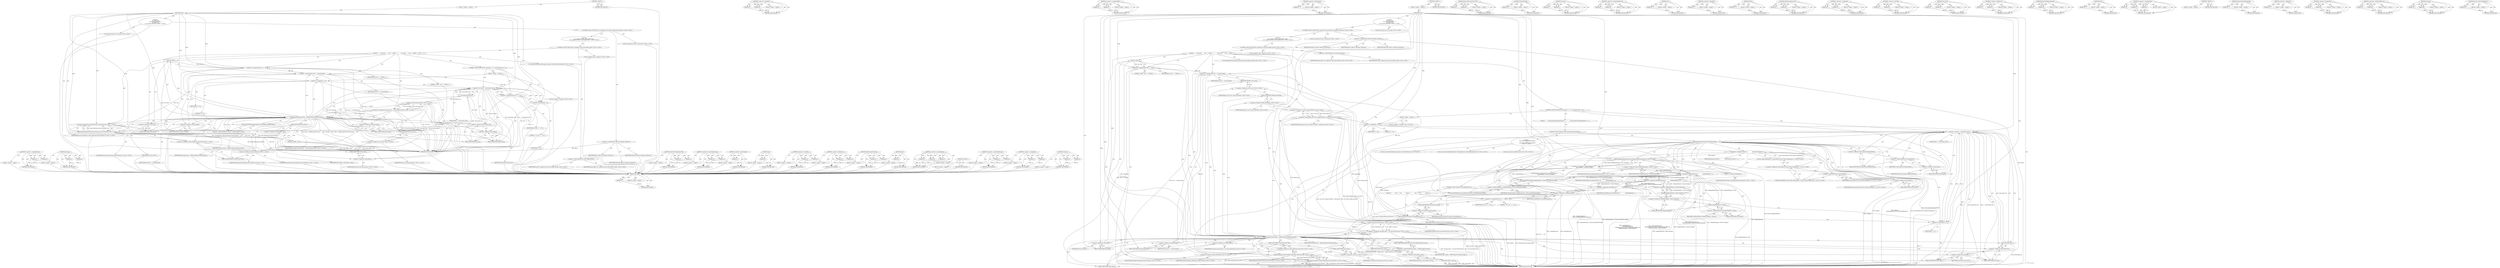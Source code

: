 digraph "ToConst&lt;blink.WebElement&gt;" {
vulnerable_138 [label=<(METHOD,&lt;operator&gt;.assignmentPlus)>];
vulnerable_139 [label=<(PARAM,p1)>];
vulnerable_140 [label=<(PARAM,p2)>];
vulnerable_141 [label=<(BLOCK,&lt;empty&gt;,&lt;empty&gt;)>];
vulnerable_142 [label=<(METHOD_RETURN,ANY)>];
vulnerable_161 [label=<(METHOD,message)>];
vulnerable_162 [label=<(PARAM,p1)>];
vulnerable_163 [label=<(PARAM,p2)>];
vulnerable_164 [label=<(BLOCK,&lt;empty&gt;,&lt;empty&gt;)>];
vulnerable_165 [label=<(METHOD_RETURN,ANY)>];
vulnerable_6 [label=<(METHOD,&lt;global&gt;)<SUB>1</SUB>>];
vulnerable_7 [label=<(BLOCK,&lt;empty&gt;,&lt;empty&gt;)<SUB>1</SUB>>];
vulnerable_8 [label=<(METHOD,Flush)<SUB>1</SUB>>];
vulnerable_9 [label="<(BLOCK,{
  std::string text;
  for (ConsoleLevel level...,{
  std::string text;
  for (ConsoleLevel level...)<SUB>1</SUB>>"];
vulnerable_10 [label="<(LOCAL,std.string text: std.string)<SUB>2</SUB>>"];
vulnerable_11 [label="<(CONTROL_STRUCTURE,FOR,for (ConsoleLevel level:{kError, kWarning, kVerbose}))<SUB>3</SUB>>"];
vulnerable_12 [label=<(&lt;operator&gt;.arrayInitializer,{kError, kWarning, kVerbose})<SUB>3</SUB>>];
vulnerable_13 [label=<(IDENTIFIER,kError,{kError, kWarning, kVerbose})<SUB>3</SUB>>];
vulnerable_14 [label=<(IDENTIFIER,kWarning,{kError, kWarning, kVerbose})<SUB>3</SUB>>];
vulnerable_15 [label=<(IDENTIFIER,kVerbose,{kError, kWarning, kVerbose})<SUB>3</SUB>>];
vulnerable_16 [label="<(LOCAL,ConsoleLevel level: ConsoleLevel)<SUB>3</SUB>>"];
vulnerable_17 [label="<(BLOCK,{
    for (LogEntry&amp; entry : node_buffer_[level...,{
    for (LogEntry&amp; entry : node_buffer_[level...)<SUB>3</SUB>>"];
vulnerable_18 [label="<(CONTROL_STRUCTURE,FOR,for (LogEntry&amp; entry:node_buffer_[level]))<SUB>4</SUB>>"];
vulnerable_19 [label=<(&lt;operator&gt;.indirectIndexAccess,node_buffer_[level])<SUB>4</SUB>>];
vulnerable_20 [label="<(IDENTIFIER,node_buffer_,for (LogEntry&amp; entry:node_buffer_[level]))<SUB>4</SUB>>"];
vulnerable_21 [label="<(IDENTIFIER,level,for (LogEntry&amp; entry:node_buffer_[level]))<SUB>4</SUB>>"];
vulnerable_22 [label="<(LOCAL,LogEntry entry: LogEntry)<SUB>4</SUB>>"];
vulnerable_23 [label=<(BLOCK,{
       text.clear();
       text += &quot;[DOM] &quot;;...,{
       text.clear();
       text += &quot;[DOM] &quot;;...)<SUB>4</SUB>>];
vulnerable_24 [label=<(clear,text.clear())<SUB>5</SUB>>];
vulnerable_25 [label=<(&lt;operator&gt;.fieldAccess,text.clear)<SUB>5</SUB>>];
vulnerable_26 [label=<(IDENTIFIER,text,text.clear())<SUB>5</SUB>>];
vulnerable_27 [label=<(FIELD_IDENTIFIER,clear,clear)<SUB>5</SUB>>];
vulnerable_28 [label=<(&lt;operator&gt;.assignmentPlus,text += &quot;[DOM] &quot;)<SUB>6</SUB>>];
vulnerable_29 [label=<(IDENTIFIER,text,text += &quot;[DOM] &quot;)<SUB>6</SUB>>];
vulnerable_30 [label=<(LITERAL,&quot;[DOM] &quot;,text += &quot;[DOM] &quot;)<SUB>6</SUB>>];
vulnerable_31 [label=<(&lt;operator&gt;.assignmentPlus,text += entry.message)<SUB>7</SUB>>];
vulnerable_32 [label=<(IDENTIFIER,text,text += entry.message)<SUB>7</SUB>>];
vulnerable_33 [label=<(&lt;operator&gt;.fieldAccess,entry.message)<SUB>7</SUB>>];
vulnerable_34 [label=<(IDENTIFIER,entry,text += entry.message)<SUB>7</SUB>>];
vulnerable_35 [label=<(FIELD_IDENTIFIER,message,message)<SUB>7</SUB>>];
vulnerable_36 [label=<(CONTROL_STRUCTURE,FOR,for (unsigned i = 0;i &lt; entry.nodes.size();++i))<SUB>8</SUB>>];
vulnerable_37 [label=<(BLOCK,&lt;empty&gt;,&lt;empty&gt;)<SUB>8</SUB>>];
vulnerable_38 [label="<(LOCAL,unsigned i: unsigned)<SUB>8</SUB>>"];
vulnerable_39 [label=<(&lt;operator&gt;.assignment,i = 0)<SUB>8</SUB>>];
vulnerable_40 [label=<(IDENTIFIER,i,i = 0)<SUB>8</SUB>>];
vulnerable_41 [label=<(LITERAL,0,i = 0)<SUB>8</SUB>>];
vulnerable_42 [label=<(&lt;operator&gt;.lessThan,i &lt; entry.nodes.size())<SUB>8</SUB>>];
vulnerable_43 [label=<(IDENTIFIER,i,i &lt; entry.nodes.size())<SUB>8</SUB>>];
vulnerable_44 [label=<(size,entry.nodes.size())<SUB>8</SUB>>];
vulnerable_45 [label=<(&lt;operator&gt;.fieldAccess,entry.nodes.size)<SUB>8</SUB>>];
vulnerable_46 [label=<(&lt;operator&gt;.fieldAccess,entry.nodes)<SUB>8</SUB>>];
vulnerable_47 [label=<(IDENTIFIER,entry,entry.nodes.size())<SUB>8</SUB>>];
vulnerable_48 [label=<(FIELD_IDENTIFIER,nodes,nodes)<SUB>8</SUB>>];
vulnerable_49 [label=<(FIELD_IDENTIFIER,size,size)<SUB>8</SUB>>];
vulnerable_50 [label=<(&lt;operator&gt;.preIncrement,++i)<SUB>8</SUB>>];
vulnerable_51 [label=<(IDENTIFIER,i,++i)<SUB>8</SUB>>];
vulnerable_52 [label=<(&lt;operator&gt;.assignmentPlus,text += &quot; %o&quot;)<SUB>9</SUB>>];
vulnerable_53 [label=<(IDENTIFIER,text,text += &quot; %o&quot;)<SUB>9</SUB>>];
vulnerable_54 [label=<(LITERAL,&quot; %o&quot;,text += &quot; %o&quot;)<SUB>9</SUB>>];
vulnerable_55 [label="<(LOCAL,blink.WebConsoleMessage message: blink.WebConsoleMessage)<SUB>11</SUB>>"];
vulnerable_56 [label="<(message,message(level, blink::WebString::FromUTF8(text)))<SUB>11</SUB>>"];
vulnerable_57 [label="<(IDENTIFIER,level,message(level, blink::WebString::FromUTF8(text)))<SUB>11</SUB>>"];
vulnerable_58 [label="<(blink.WebString.FromUTF8,blink::WebString::FromUTF8(text))<SUB>11</SUB>>"];
vulnerable_59 [label="<(&lt;operator&gt;.fieldAccess,blink::WebString::FromUTF8)<SUB>11</SUB>>"];
vulnerable_60 [label="<(&lt;operator&gt;.fieldAccess,blink::WebString)<SUB>11</SUB>>"];
vulnerable_61 [label="<(IDENTIFIER,blink,blink::WebString::FromUTF8(text))<SUB>11</SUB>>"];
vulnerable_62 [label="<(IDENTIFIER,WebString,blink::WebString::FromUTF8(text))<SUB>11</SUB>>"];
vulnerable_63 [label=<(FIELD_IDENTIFIER,FromUTF8,FromUTF8)<SUB>11</SUB>>];
vulnerable_64 [label="<(IDENTIFIER,text,blink::WebString::FromUTF8(text))<SUB>11</SUB>>"];
vulnerable_65 [label="<(&lt;operator&gt;.assignment,message.nodes = std::move(entry.nodes))<SUB>12</SUB>>"];
vulnerable_66 [label=<(&lt;operator&gt;.fieldAccess,message.nodes)<SUB>12</SUB>>];
vulnerable_67 [label="<(IDENTIFIER,message,message.nodes = std::move(entry.nodes))<SUB>12</SUB>>"];
vulnerable_68 [label=<(FIELD_IDENTIFIER,nodes,nodes)<SUB>12</SUB>>];
vulnerable_69 [label="<(std.move,std::move(entry.nodes))<SUB>12</SUB>>"];
vulnerable_70 [label="<(&lt;operator&gt;.fieldAccess,std::move)<SUB>12</SUB>>"];
vulnerable_71 [label="<(IDENTIFIER,std,std::move(entry.nodes))<SUB>12</SUB>>"];
vulnerable_72 [label=<(FIELD_IDENTIFIER,move,move)<SUB>12</SUB>>];
vulnerable_73 [label=<(&lt;operator&gt;.fieldAccess,entry.nodes)<SUB>12</SUB>>];
vulnerable_74 [label="<(IDENTIFIER,entry,std::move(entry.nodes))<SUB>12</SUB>>"];
vulnerable_75 [label=<(FIELD_IDENTIFIER,nodes,nodes)<SUB>12</SUB>>];
vulnerable_76 [label=<(AddMessageToConsole,frame_-&gt;AddMessageToConsole(message))<SUB>13</SUB>>];
vulnerable_77 [label=<(&lt;operator&gt;.indirectFieldAccess,frame_-&gt;AddMessageToConsole)<SUB>13</SUB>>];
vulnerable_78 [label=<(IDENTIFIER,frame_,frame_-&gt;AddMessageToConsole(message))<SUB>13</SUB>>];
vulnerable_79 [label=<(FIELD_IDENTIFIER,AddMessageToConsole,AddMessageToConsole)<SUB>13</SUB>>];
vulnerable_80 [label=<(IDENTIFIER,message,frame_-&gt;AddMessageToConsole(message))<SUB>13</SUB>>];
vulnerable_81 [label=<(clear,node_buffer_.clear())<SUB>16</SUB>>];
vulnerable_82 [label=<(&lt;operator&gt;.fieldAccess,node_buffer_.clear)<SUB>16</SUB>>];
vulnerable_83 [label=<(IDENTIFIER,node_buffer_,node_buffer_.clear())<SUB>16</SUB>>];
vulnerable_84 [label=<(FIELD_IDENTIFIER,clear,clear)<SUB>16</SUB>>];
vulnerable_85 [label=<(METHOD_RETURN,void)<SUB>1</SUB>>];
vulnerable_87 [label=<(METHOD_RETURN,ANY)<SUB>1</SUB>>];
vulnerable_166 [label=<(METHOD,blink.WebString.FromUTF8)>];
vulnerable_167 [label=<(PARAM,p1)>];
vulnerable_168 [label=<(PARAM,p2)>];
vulnerable_169 [label=<(BLOCK,&lt;empty&gt;,&lt;empty&gt;)>];
vulnerable_170 [label=<(METHOD_RETURN,ANY)>];
vulnerable_124 [label=<(METHOD,&lt;operator&gt;.indirectIndexAccess)>];
vulnerable_125 [label=<(PARAM,p1)>];
vulnerable_126 [label=<(PARAM,p2)>];
vulnerable_127 [label=<(BLOCK,&lt;empty&gt;,&lt;empty&gt;)>];
vulnerable_128 [label=<(METHOD_RETURN,ANY)>];
vulnerable_157 [label=<(METHOD,&lt;operator&gt;.preIncrement)>];
vulnerable_158 [label=<(PARAM,p1)>];
vulnerable_159 [label=<(BLOCK,&lt;empty&gt;,&lt;empty&gt;)>];
vulnerable_160 [label=<(METHOD_RETURN,ANY)>];
vulnerable_153 [label=<(METHOD,size)>];
vulnerable_154 [label=<(PARAM,p1)>];
vulnerable_155 [label=<(BLOCK,&lt;empty&gt;,&lt;empty&gt;)>];
vulnerable_156 [label=<(METHOD_RETURN,ANY)>];
vulnerable_148 [label=<(METHOD,&lt;operator&gt;.lessThan)>];
vulnerable_149 [label=<(PARAM,p1)>];
vulnerable_150 [label=<(PARAM,p2)>];
vulnerable_151 [label=<(BLOCK,&lt;empty&gt;,&lt;empty&gt;)>];
vulnerable_152 [label=<(METHOD_RETURN,ANY)>];
vulnerable_133 [label=<(METHOD,&lt;operator&gt;.fieldAccess)>];
vulnerable_134 [label=<(PARAM,p1)>];
vulnerable_135 [label=<(PARAM,p2)>];
vulnerable_136 [label=<(BLOCK,&lt;empty&gt;,&lt;empty&gt;)>];
vulnerable_137 [label=<(METHOD_RETURN,ANY)>];
vulnerable_176 [label=<(METHOD,AddMessageToConsole)>];
vulnerable_177 [label=<(PARAM,p1)>];
vulnerable_178 [label=<(PARAM,p2)>];
vulnerable_179 [label=<(BLOCK,&lt;empty&gt;,&lt;empty&gt;)>];
vulnerable_180 [label=<(METHOD_RETURN,ANY)>];
vulnerable_129 [label=<(METHOD,clear)>];
vulnerable_130 [label=<(PARAM,p1)>];
vulnerable_131 [label=<(BLOCK,&lt;empty&gt;,&lt;empty&gt;)>];
vulnerable_132 [label=<(METHOD_RETURN,ANY)>];
vulnerable_118 [label=<(METHOD,&lt;operator&gt;.arrayInitializer)>];
vulnerable_119 [label=<(PARAM,p1)>];
vulnerable_120 [label=<(PARAM,p2)>];
vulnerable_121 [label=<(PARAM,p3)>];
vulnerable_122 [label=<(BLOCK,&lt;empty&gt;,&lt;empty&gt;)>];
vulnerable_123 [label=<(METHOD_RETURN,ANY)>];
vulnerable_112 [label=<(METHOD,&lt;global&gt;)<SUB>1</SUB>>];
vulnerable_113 [label=<(BLOCK,&lt;empty&gt;,&lt;empty&gt;)>];
vulnerable_114 [label=<(METHOD_RETURN,ANY)>];
vulnerable_181 [label=<(METHOD,&lt;operator&gt;.indirectFieldAccess)>];
vulnerable_182 [label=<(PARAM,p1)>];
vulnerable_183 [label=<(PARAM,p2)>];
vulnerable_184 [label=<(BLOCK,&lt;empty&gt;,&lt;empty&gt;)>];
vulnerable_185 [label=<(METHOD_RETURN,ANY)>];
vulnerable_143 [label=<(METHOD,&lt;operator&gt;.assignment)>];
vulnerable_144 [label=<(PARAM,p1)>];
vulnerable_145 [label=<(PARAM,p2)>];
vulnerable_146 [label=<(BLOCK,&lt;empty&gt;,&lt;empty&gt;)>];
vulnerable_147 [label=<(METHOD_RETURN,ANY)>];
vulnerable_171 [label=<(METHOD,std.move)>];
vulnerable_172 [label=<(PARAM,p1)>];
vulnerable_173 [label=<(PARAM,p2)>];
vulnerable_174 [label=<(BLOCK,&lt;empty&gt;,&lt;empty&gt;)>];
vulnerable_175 [label=<(METHOD_RETURN,ANY)>];
fixed_272 [label=<(METHOD,IsEmpty)>];
fixed_273 [label=<(PARAM,p1)>];
fixed_274 [label=<(BLOCK,&lt;empty&gt;,&lt;empty&gt;)>];
fixed_275 [label=<(METHOD_RETURN,ANY)>];
fixed_254 [label=<(METHOD,&lt;operator&gt;.logicalAnd)>];
fixed_255 [label=<(PARAM,p1)>];
fixed_256 [label=<(PARAM,p2)>];
fixed_257 [label=<(BLOCK,&lt;empty&gt;,&lt;empty&gt;)>];
fixed_258 [label=<(METHOD_RETURN,ANY)>];
fixed_209 [label=<(METHOD,&lt;operator&gt;.assignmentPlus)>];
fixed_210 [label=<(PARAM,p1)>];
fixed_211 [label=<(PARAM,p2)>];
fixed_212 [label=<(BLOCK,&lt;empty&gt;,&lt;empty&gt;)>];
fixed_213 [label=<(METHOD_RETURN,ANY)>];
fixed_233 [label=<(METHOD,&lt;operator&gt;.preIncrement)>];
fixed_234 [label=<(PARAM,p1)>];
fixed_235 [label=<(BLOCK,&lt;empty&gt;,&lt;empty&gt;)>];
fixed_236 [label=<(METHOD_RETURN,ANY)>];
fixed_6 [label=<(METHOD,&lt;global&gt;)<SUB>1</SUB>>];
fixed_7 [label=<(BLOCK,&lt;empty&gt;,&lt;empty&gt;)<SUB>1</SUB>>];
fixed_8 [label=<(METHOD,Flush)<SUB>1</SUB>>];
fixed_9 [label="<(BLOCK,{
  std::string text;
  for (ConsoleLevel level...,{
  std::string text;
  for (ConsoleLevel level...)<SUB>1</SUB>>"];
fixed_10 [label="<(LOCAL,std.string text: std.string)<SUB>2</SUB>>"];
fixed_11 [label="<(CONTROL_STRUCTURE,FOR,for (ConsoleLevel level:{kError, kWarning, kVerbose}))<SUB>3</SUB>>"];
fixed_12 [label=<(&lt;operator&gt;.arrayInitializer,{kError, kWarning, kVerbose})<SUB>3</SUB>>];
fixed_13 [label=<(IDENTIFIER,kError,{kError, kWarning, kVerbose})<SUB>3</SUB>>];
fixed_14 [label=<(IDENTIFIER,kWarning,{kError, kWarning, kVerbose})<SUB>3</SUB>>];
fixed_15 [label=<(IDENTIFIER,kVerbose,{kError, kWarning, kVerbose})<SUB>3</SUB>>];
fixed_16 [label="<(LOCAL,ConsoleLevel level: ConsoleLevel)<SUB>3</SUB>>"];
fixed_17 [label="<(BLOCK,{
    for (LogEntry&amp; entry : node_buffer_[level...,{
    for (LogEntry&amp; entry : node_buffer_[level...)<SUB>3</SUB>>"];
fixed_18 [label="<(CONTROL_STRUCTURE,FOR,for (LogEntry&amp; entry:node_buffer_[level]))<SUB>4</SUB>>"];
fixed_19 [label=<(&lt;operator&gt;.indirectIndexAccess,node_buffer_[level])<SUB>4</SUB>>];
fixed_20 [label="<(IDENTIFIER,node_buffer_,for (LogEntry&amp; entry:node_buffer_[level]))<SUB>4</SUB>>"];
fixed_21 [label="<(IDENTIFIER,level,for (LogEntry&amp; entry:node_buffer_[level]))<SUB>4</SUB>>"];
fixed_22 [label="<(LOCAL,LogEntry entry: LogEntry)<SUB>4</SUB>>"];
fixed_23 [label=<(BLOCK,{
       text.clear();
       text += &quot;[DOM] &quot;;...,{
       text.clear();
       text += &quot;[DOM] &quot;;...)<SUB>4</SUB>>];
fixed_24 [label=<(clear,text.clear())<SUB>5</SUB>>];
fixed_25 [label=<(&lt;operator&gt;.fieldAccess,text.clear)<SUB>5</SUB>>];
fixed_26 [label=<(IDENTIFIER,text,text.clear())<SUB>5</SUB>>];
fixed_27 [label=<(FIELD_IDENTIFIER,clear,clear)<SUB>5</SUB>>];
fixed_28 [label=<(&lt;operator&gt;.assignmentPlus,text += &quot;[DOM] &quot;)<SUB>6</SUB>>];
fixed_29 [label=<(IDENTIFIER,text,text += &quot;[DOM] &quot;)<SUB>6</SUB>>];
fixed_30 [label=<(LITERAL,&quot;[DOM] &quot;,text += &quot;[DOM] &quot;)<SUB>6</SUB>>];
fixed_31 [label=<(&lt;operator&gt;.assignmentPlus,text += entry.message)<SUB>7</SUB>>];
fixed_32 [label=<(IDENTIFIER,text,text += entry.message)<SUB>7</SUB>>];
fixed_33 [label=<(&lt;operator&gt;.fieldAccess,entry.message)<SUB>7</SUB>>];
fixed_34 [label=<(IDENTIFIER,entry,text += entry.message)<SUB>7</SUB>>];
fixed_35 [label=<(FIELD_IDENTIFIER,message,message)<SUB>7</SUB>>];
fixed_36 [label="<(&lt;operator&gt;.greaterThan,std::vector&lt;blink::WebNode&gt; nodesToLog)<SUB>9</SUB>>"];
fixed_37 [label="<(&lt;operator&gt;.lessThan,std::vector&lt;blink::WebNode)<SUB>9</SUB>>"];
fixed_38 [label="<(&lt;operator&gt;.fieldAccess,std::vector)<SUB>9</SUB>>"];
fixed_39 [label="<(IDENTIFIER,std,std::vector&lt;blink::WebNode)<SUB>9</SUB>>"];
fixed_40 [label=<(FIELD_IDENTIFIER,vector,vector)<SUB>9</SUB>>];
fixed_41 [label="<(&lt;operator&gt;.fieldAccess,blink::WebNode)<SUB>9</SUB>>"];
fixed_42 [label="<(IDENTIFIER,blink,std::vector&lt;blink::WebNode)<SUB>9</SUB>>"];
fixed_43 [label=<(FIELD_IDENTIFIER,WebNode,WebNode)<SUB>9</SUB>>];
fixed_44 [label="<(IDENTIFIER,nodesToLog,std::vector&lt;blink::WebNode&gt; nodesToLog)<SUB>9</SUB>>"];
fixed_45 [label=<(CONTROL_STRUCTURE,FOR,for (unsigned i = 0;i &lt; entry.nodes.size();++i))<SUB>10</SUB>>];
fixed_46 [label=<(BLOCK,&lt;empty&gt;,&lt;empty&gt;)<SUB>10</SUB>>];
fixed_47 [label="<(LOCAL,unsigned i: unsigned)<SUB>10</SUB>>"];
fixed_48 [label=<(&lt;operator&gt;.assignment,i = 0)<SUB>10</SUB>>];
fixed_49 [label=<(IDENTIFIER,i,i = 0)<SUB>10</SUB>>];
fixed_50 [label=<(LITERAL,0,i = 0)<SUB>10</SUB>>];
fixed_51 [label=<(&lt;operator&gt;.lessThan,i &lt; entry.nodes.size())<SUB>10</SUB>>];
fixed_52 [label=<(IDENTIFIER,i,i &lt; entry.nodes.size())<SUB>10</SUB>>];
fixed_53 [label=<(size,entry.nodes.size())<SUB>10</SUB>>];
fixed_54 [label=<(&lt;operator&gt;.fieldAccess,entry.nodes.size)<SUB>10</SUB>>];
fixed_55 [label=<(&lt;operator&gt;.fieldAccess,entry.nodes)<SUB>10</SUB>>];
fixed_56 [label=<(IDENTIFIER,entry,entry.nodes.size())<SUB>10</SUB>>];
fixed_57 [label=<(FIELD_IDENTIFIER,nodes,nodes)<SUB>10</SUB>>];
fixed_58 [label=<(FIELD_IDENTIFIER,size,size)<SUB>10</SUB>>];
fixed_59 [label=<(&lt;operator&gt;.preIncrement,++i)<SUB>10</SUB>>];
fixed_60 [label=<(IDENTIFIER,i,++i)<SUB>10</SUB>>];
fixed_61 [label=<(BLOCK,{
        if (entry.nodes[i].IsElementNode()) {...,{
        if (entry.nodes[i].IsElementNode()) {...)<SUB>10</SUB>>];
fixed_62 [label=<(CONTROL_STRUCTURE,IF,if (entry.nodes[i].IsElementNode()))<SUB>11</SUB>>];
fixed_63 [label=<(IsElementNode,entry.nodes[i].IsElementNode())<SUB>11</SUB>>];
fixed_64 [label=<(&lt;operator&gt;.fieldAccess,entry.nodes[i].IsElementNode)<SUB>11</SUB>>];
fixed_65 [label=<(&lt;operator&gt;.indirectIndexAccess,entry.nodes[i])<SUB>11</SUB>>];
fixed_66 [label=<(&lt;operator&gt;.fieldAccess,entry.nodes)<SUB>11</SUB>>];
fixed_67 [label=<(IDENTIFIER,entry,entry.nodes[i].IsElementNode())<SUB>11</SUB>>];
fixed_68 [label=<(FIELD_IDENTIFIER,nodes,nodes)<SUB>11</SUB>>];
fixed_69 [label=<(IDENTIFIER,i,entry.nodes[i].IsElementNode())<SUB>11</SUB>>];
fixed_70 [label=<(FIELD_IDENTIFIER,IsElementNode,IsElementNode)<SUB>11</SUB>>];
fixed_71 [label="<(BLOCK,{
          const blink::WebElement element =
 ...,{
          const blink::WebElement element =
 ...)<SUB>11</SUB>>"];
fixed_72 [label="<(LOCAL,const blink.WebElement element: blink.WebElement)<SUB>12</SUB>>"];
fixed_73 [label=<(&lt;operator&gt;.assignment,element =
              entry.nodes[i].ToConst&lt;...)<SUB>12</SUB>>];
fixed_74 [label=<(IDENTIFIER,element,element =
              entry.nodes[i].ToConst&lt;...)<SUB>12</SUB>>];
fixed_75 [label="<(ToConst&lt;blink.WebElement&gt;,entry.nodes[i].ToConst&lt;blink::WebElement&gt;())<SUB>13</SUB>>"];
fixed_76 [label="<(&lt;operator&gt;.fieldAccess,entry.nodes[i].ToConst&lt;blink::WebElement&gt;)<SUB>13</SUB>>"];
fixed_77 [label=<(&lt;operator&gt;.indirectIndexAccess,entry.nodes[i])<SUB>13</SUB>>];
fixed_78 [label=<(&lt;operator&gt;.fieldAccess,entry.nodes)<SUB>13</SUB>>];
fixed_79 [label="<(IDENTIFIER,entry,entry.nodes[i].ToConst&lt;blink::WebElement&gt;())<SUB>13</SUB>>"];
fixed_80 [label=<(FIELD_IDENTIFIER,nodes,nodes)<SUB>13</SUB>>];
fixed_81 [label="<(IDENTIFIER,i,entry.nodes[i].ToConst&lt;blink::WebElement&gt;())<SUB>13</SUB>>"];
fixed_82 [label="<(FIELD_IDENTIFIER,ToConst&lt;blink::WebElement&gt;,ToConst&lt;blink::WebElement&gt;)<SUB>13</SUB>>"];
fixed_83 [label="<(LOCAL,const blink.WebInputElement* webInputElement: blink.WebInputElement*)<SUB>14</SUB>>"];
fixed_84 [label="<(&lt;operator&gt;.assignment,* webInputElement =
              blink::ToWebI...)<SUB>14</SUB>>"];
fixed_85 [label="<(IDENTIFIER,webInputElement,* webInputElement =
              blink::ToWebI...)<SUB>14</SUB>>"];
fixed_86 [label="<(blink.ToWebInputElement,blink::ToWebInputElement(&amp;element))<SUB>15</SUB>>"];
fixed_87 [label="<(&lt;operator&gt;.fieldAccess,blink::ToWebInputElement)<SUB>15</SUB>>"];
fixed_88 [label="<(IDENTIFIER,blink,blink::ToWebInputElement(&amp;element))<SUB>15</SUB>>"];
fixed_89 [label=<(FIELD_IDENTIFIER,ToWebInputElement,ToWebInputElement)<SUB>15</SUB>>];
fixed_90 [label=<(&lt;operator&gt;.addressOf,&amp;element)<SUB>15</SUB>>];
fixed_91 [label="<(IDENTIFIER,element,blink::ToWebInputElement(&amp;element))<SUB>15</SUB>>"];
fixed_92 [label="<(LOCAL,const bool shouldObfuscate: bool)<SUB>19</SUB>>"];
fixed_93 [label=<(&lt;operator&gt;.assignment,shouldObfuscate =
              webInputElement...)<SUB>19</SUB>>];
fixed_94 [label=<(IDENTIFIER,shouldObfuscate,shouldObfuscate =
              webInputElement...)<SUB>19</SUB>>];
fixed_95 [label=<(&lt;operator&gt;.logicalAnd,webInputElement &amp;&amp;
              webInputElemen...)<SUB>20</SUB>>];
fixed_96 [label=<(&lt;operator&gt;.logicalAnd,webInputElement &amp;&amp;
              webInputElemen...)<SUB>20</SUB>>];
fixed_97 [label=<(IDENTIFIER,webInputElement,webInputElement &amp;&amp;
              webInputElemen...)<SUB>20</SUB>>];
fixed_98 [label=<(IsPasswordFieldForAutofill,webInputElement-&gt;IsPasswordFieldForAutofill())<SUB>21</SUB>>];
fixed_99 [label=<(&lt;operator&gt;.indirectFieldAccess,webInputElement-&gt;IsPasswordFieldForAutofill)<SUB>21</SUB>>];
fixed_100 [label=<(IDENTIFIER,webInputElement,webInputElement-&gt;IsPasswordFieldForAutofill())<SUB>21</SUB>>];
fixed_101 [label=<(FIELD_IDENTIFIER,IsPasswordFieldForAutofill,IsPasswordFieldForAutofill)<SUB>21</SUB>>];
fixed_102 [label=<(&lt;operator&gt;.logicalNot,!webInputElement-&gt;Value().IsEmpty())<SUB>22</SUB>>];
fixed_103 [label=<(IsEmpty,webInputElement-&gt;Value().IsEmpty())<SUB>22</SUB>>];
fixed_104 [label=<(&lt;operator&gt;.fieldAccess,webInputElement-&gt;Value().IsEmpty)<SUB>22</SUB>>];
fixed_105 [label=<(Value,webInputElement-&gt;Value())<SUB>22</SUB>>];
fixed_106 [label=<(&lt;operator&gt;.indirectFieldAccess,webInputElement-&gt;Value)<SUB>22</SUB>>];
fixed_107 [label=<(IDENTIFIER,webInputElement,webInputElement-&gt;Value())<SUB>22</SUB>>];
fixed_108 [label=<(FIELD_IDENTIFIER,Value,Value)<SUB>22</SUB>>];
fixed_109 [label=<(FIELD_IDENTIFIER,IsEmpty,IsEmpty)<SUB>22</SUB>>];
fixed_110 [label=<(CONTROL_STRUCTURE,IF,if (!shouldObfuscate))<SUB>24</SUB>>];
fixed_111 [label=<(&lt;operator&gt;.logicalNot,!shouldObfuscate)<SUB>24</SUB>>];
fixed_112 [label=<(IDENTIFIER,shouldObfuscate,!shouldObfuscate)<SUB>24</SUB>>];
fixed_113 [label=<(BLOCK,{
            text += &quot; %o&quot;;
            nodesT...,{
            text += &quot; %o&quot;;
            nodesT...)<SUB>24</SUB>>];
fixed_114 [label=<(&lt;operator&gt;.assignmentPlus,text += &quot; %o&quot;)<SUB>25</SUB>>];
fixed_115 [label=<(IDENTIFIER,text,text += &quot; %o&quot;)<SUB>25</SUB>>];
fixed_116 [label=<(LITERAL,&quot; %o&quot;,text += &quot; %o&quot;)<SUB>25</SUB>>];
fixed_117 [label=<(push_back,nodesToLog.push_back(element))<SUB>26</SUB>>];
fixed_118 [label=<(&lt;operator&gt;.fieldAccess,nodesToLog.push_back)<SUB>26</SUB>>];
fixed_119 [label=<(IDENTIFIER,nodesToLog,nodesToLog.push_back(element))<SUB>26</SUB>>];
fixed_120 [label=<(FIELD_IDENTIFIER,push_back,push_back)<SUB>26</SUB>>];
fixed_121 [label=<(IDENTIFIER,element,nodesToLog.push_back(element))<SUB>26</SUB>>];
fixed_122 [label="<(LOCAL,blink.WebConsoleMessage message: blink.WebConsoleMessage)<SUB>31</SUB>>"];
fixed_123 [label="<(message,message(level, blink::WebString::FromUTF8(text)))<SUB>31</SUB>>"];
fixed_124 [label="<(IDENTIFIER,level,message(level, blink::WebString::FromUTF8(text)))<SUB>31</SUB>>"];
fixed_125 [label="<(blink.WebString.FromUTF8,blink::WebString::FromUTF8(text))<SUB>31</SUB>>"];
fixed_126 [label="<(&lt;operator&gt;.fieldAccess,blink::WebString::FromUTF8)<SUB>31</SUB>>"];
fixed_127 [label="<(&lt;operator&gt;.fieldAccess,blink::WebString)<SUB>31</SUB>>"];
fixed_128 [label="<(IDENTIFIER,blink,blink::WebString::FromUTF8(text))<SUB>31</SUB>>"];
fixed_129 [label="<(IDENTIFIER,WebString,blink::WebString::FromUTF8(text))<SUB>31</SUB>>"];
fixed_130 [label=<(FIELD_IDENTIFIER,FromUTF8,FromUTF8)<SUB>31</SUB>>];
fixed_131 [label="<(IDENTIFIER,text,blink::WebString::FromUTF8(text))<SUB>31</SUB>>"];
fixed_132 [label="<(&lt;operator&gt;.assignment,message.nodes = std::move(nodesToLog))<SUB>32</SUB>>"];
fixed_133 [label=<(&lt;operator&gt;.fieldAccess,message.nodes)<SUB>32</SUB>>];
fixed_134 [label="<(IDENTIFIER,message,message.nodes = std::move(nodesToLog))<SUB>32</SUB>>"];
fixed_135 [label=<(FIELD_IDENTIFIER,nodes,nodes)<SUB>32</SUB>>];
fixed_136 [label="<(std.move,std::move(nodesToLog))<SUB>32</SUB>>"];
fixed_137 [label="<(&lt;operator&gt;.fieldAccess,std::move)<SUB>32</SUB>>"];
fixed_138 [label="<(IDENTIFIER,std,std::move(nodesToLog))<SUB>32</SUB>>"];
fixed_139 [label=<(FIELD_IDENTIFIER,move,move)<SUB>32</SUB>>];
fixed_140 [label="<(IDENTIFIER,nodesToLog,std::move(nodesToLog))<SUB>32</SUB>>"];
fixed_141 [label=<(AddMessageToConsole,frame_-&gt;AddMessageToConsole(message))<SUB>33</SUB>>];
fixed_142 [label=<(&lt;operator&gt;.indirectFieldAccess,frame_-&gt;AddMessageToConsole)<SUB>33</SUB>>];
fixed_143 [label=<(IDENTIFIER,frame_,frame_-&gt;AddMessageToConsole(message))<SUB>33</SUB>>];
fixed_144 [label=<(FIELD_IDENTIFIER,AddMessageToConsole,AddMessageToConsole)<SUB>33</SUB>>];
fixed_145 [label=<(IDENTIFIER,message,frame_-&gt;AddMessageToConsole(message))<SUB>33</SUB>>];
fixed_146 [label=<(clear,node_buffer_.clear())<SUB>36</SUB>>];
fixed_147 [label=<(&lt;operator&gt;.fieldAccess,node_buffer_.clear)<SUB>36</SUB>>];
fixed_148 [label=<(IDENTIFIER,node_buffer_,node_buffer_.clear())<SUB>36</SUB>>];
fixed_149 [label=<(FIELD_IDENTIFIER,clear,clear)<SUB>36</SUB>>];
fixed_150 [label=<(METHOD_RETURN,void)<SUB>1</SUB>>];
fixed_152 [label=<(METHOD_RETURN,ANY)<SUB>1</SUB>>];
fixed_290 [label=<(METHOD,blink.WebString.FromUTF8)>];
fixed_291 [label=<(PARAM,p1)>];
fixed_292 [label=<(PARAM,p2)>];
fixed_293 [label=<(BLOCK,&lt;empty&gt;,&lt;empty&gt;)>];
fixed_294 [label=<(METHOD_RETURN,ANY)>];
fixed_237 [label=<(METHOD,IsElementNode)>];
fixed_238 [label=<(PARAM,p1)>];
fixed_239 [label=<(BLOCK,&lt;empty&gt;,&lt;empty&gt;)>];
fixed_240 [label=<(METHOD_RETURN,ANY)>];
fixed_295 [label=<(METHOD,std.move)>];
fixed_296 [label=<(PARAM,p1)>];
fixed_297 [label=<(PARAM,p2)>];
fixed_298 [label=<(BLOCK,&lt;empty&gt;,&lt;empty&gt;)>];
fixed_299 [label=<(METHOD_RETURN,ANY)>];
fixed_195 [label=<(METHOD,&lt;operator&gt;.indirectIndexAccess)>];
fixed_196 [label=<(PARAM,p1)>];
fixed_197 [label=<(PARAM,p2)>];
fixed_198 [label=<(BLOCK,&lt;empty&gt;,&lt;empty&gt;)>];
fixed_199 [label=<(METHOD_RETURN,ANY)>];
fixed_229 [label=<(METHOD,size)>];
fixed_230 [label=<(PARAM,p1)>];
fixed_231 [label=<(BLOCK,&lt;empty&gt;,&lt;empty&gt;)>];
fixed_232 [label=<(METHOD_RETURN,ANY)>];
fixed_268 [label=<(METHOD,&lt;operator&gt;.logicalNot)>];
fixed_269 [label=<(PARAM,p1)>];
fixed_270 [label=<(BLOCK,&lt;empty&gt;,&lt;empty&gt;)>];
fixed_271 [label=<(METHOD_RETURN,ANY)>];
fixed_276 [label=<(METHOD,Value)>];
fixed_277 [label=<(PARAM,p1)>];
fixed_278 [label=<(BLOCK,&lt;empty&gt;,&lt;empty&gt;)>];
fixed_279 [label=<(METHOD_RETURN,ANY)>];
fixed_300 [label=<(METHOD,AddMessageToConsole)>];
fixed_301 [label=<(PARAM,p1)>];
fixed_302 [label=<(PARAM,p2)>];
fixed_303 [label=<(BLOCK,&lt;empty&gt;,&lt;empty&gt;)>];
fixed_304 [label=<(METHOD_RETURN,ANY)>];
fixed_224 [label=<(METHOD,&lt;operator&gt;.assignment)>];
fixed_225 [label=<(PARAM,p1)>];
fixed_226 [label=<(PARAM,p2)>];
fixed_227 [label=<(BLOCK,&lt;empty&gt;,&lt;empty&gt;)>];
fixed_228 [label=<(METHOD_RETURN,ANY)>];
fixed_219 [label=<(METHOD,&lt;operator&gt;.lessThan)>];
fixed_220 [label=<(PARAM,p1)>];
fixed_221 [label=<(PARAM,p2)>];
fixed_222 [label=<(BLOCK,&lt;empty&gt;,&lt;empty&gt;)>];
fixed_223 [label=<(METHOD_RETURN,ANY)>];
fixed_280 [label=<(METHOD,push_back)>];
fixed_281 [label=<(PARAM,p1)>];
fixed_282 [label=<(PARAM,p2)>];
fixed_283 [label=<(BLOCK,&lt;empty&gt;,&lt;empty&gt;)>];
fixed_284 [label=<(METHOD_RETURN,ANY)>];
fixed_204 [label=<(METHOD,&lt;operator&gt;.fieldAccess)>];
fixed_205 [label=<(PARAM,p1)>];
fixed_206 [label=<(PARAM,p2)>];
fixed_207 [label=<(BLOCK,&lt;empty&gt;,&lt;empty&gt;)>];
fixed_208 [label=<(METHOD_RETURN,ANY)>];
fixed_245 [label=<(METHOD,blink.ToWebInputElement)>];
fixed_246 [label=<(PARAM,p1)>];
fixed_247 [label=<(PARAM,p2)>];
fixed_248 [label=<(BLOCK,&lt;empty&gt;,&lt;empty&gt;)>];
fixed_249 [label=<(METHOD_RETURN,ANY)>];
fixed_200 [label=<(METHOD,clear)>];
fixed_201 [label=<(PARAM,p1)>];
fixed_202 [label=<(BLOCK,&lt;empty&gt;,&lt;empty&gt;)>];
fixed_203 [label=<(METHOD_RETURN,ANY)>];
fixed_189 [label=<(METHOD,&lt;operator&gt;.arrayInitializer)>];
fixed_190 [label=<(PARAM,p1)>];
fixed_191 [label=<(PARAM,p2)>];
fixed_192 [label=<(PARAM,p3)>];
fixed_193 [label=<(BLOCK,&lt;empty&gt;,&lt;empty&gt;)>];
fixed_194 [label=<(METHOD_RETURN,ANY)>];
fixed_183 [label=<(METHOD,&lt;global&gt;)<SUB>1</SUB>>];
fixed_184 [label=<(BLOCK,&lt;empty&gt;,&lt;empty&gt;)>];
fixed_185 [label=<(METHOD_RETURN,ANY)>];
fixed_259 [label=<(METHOD,IsPasswordFieldForAutofill)>];
fixed_260 [label=<(PARAM,p1)>];
fixed_261 [label=<(BLOCK,&lt;empty&gt;,&lt;empty&gt;)>];
fixed_262 [label=<(METHOD_RETURN,ANY)>];
fixed_250 [label=<(METHOD,&lt;operator&gt;.addressOf)>];
fixed_251 [label=<(PARAM,p1)>];
fixed_252 [label=<(BLOCK,&lt;empty&gt;,&lt;empty&gt;)>];
fixed_253 [label=<(METHOD_RETURN,ANY)>];
fixed_214 [label=<(METHOD,&lt;operator&gt;.greaterThan)>];
fixed_215 [label=<(PARAM,p1)>];
fixed_216 [label=<(PARAM,p2)>];
fixed_217 [label=<(BLOCK,&lt;empty&gt;,&lt;empty&gt;)>];
fixed_218 [label=<(METHOD_RETURN,ANY)>];
fixed_263 [label=<(METHOD,&lt;operator&gt;.indirectFieldAccess)>];
fixed_264 [label=<(PARAM,p1)>];
fixed_265 [label=<(PARAM,p2)>];
fixed_266 [label=<(BLOCK,&lt;empty&gt;,&lt;empty&gt;)>];
fixed_267 [label=<(METHOD_RETURN,ANY)>];
fixed_285 [label=<(METHOD,message)>];
fixed_286 [label=<(PARAM,p1)>];
fixed_287 [label=<(PARAM,p2)>];
fixed_288 [label=<(BLOCK,&lt;empty&gt;,&lt;empty&gt;)>];
fixed_289 [label=<(METHOD_RETURN,ANY)>];
fixed_241 [label=<(METHOD,ToConst&lt;blink.WebElement&gt;)>];
fixed_242 [label=<(PARAM,p1)>];
fixed_243 [label=<(BLOCK,&lt;empty&gt;,&lt;empty&gt;)>];
fixed_244 [label=<(METHOD_RETURN,ANY)>];
vulnerable_138 -> vulnerable_139  [key=0, label="AST: "];
vulnerable_138 -> vulnerable_139  [key=1, label="DDG: "];
vulnerable_138 -> vulnerable_141  [key=0, label="AST: "];
vulnerable_138 -> vulnerable_140  [key=0, label="AST: "];
vulnerable_138 -> vulnerable_140  [key=1, label="DDG: "];
vulnerable_138 -> vulnerable_142  [key=0, label="AST: "];
vulnerable_138 -> vulnerable_142  [key=1, label="CFG: "];
vulnerable_139 -> vulnerable_142  [key=0, label="DDG: p1"];
vulnerable_140 -> vulnerable_142  [key=0, label="DDG: p2"];
vulnerable_141 -> fixed_272  [key=0];
vulnerable_142 -> fixed_272  [key=0];
vulnerable_161 -> vulnerable_162  [key=0, label="AST: "];
vulnerable_161 -> vulnerable_162  [key=1, label="DDG: "];
vulnerable_161 -> vulnerable_164  [key=0, label="AST: "];
vulnerable_161 -> vulnerable_163  [key=0, label="AST: "];
vulnerable_161 -> vulnerable_163  [key=1, label="DDG: "];
vulnerable_161 -> vulnerable_165  [key=0, label="AST: "];
vulnerable_161 -> vulnerable_165  [key=1, label="CFG: "];
vulnerable_162 -> vulnerable_165  [key=0, label="DDG: p1"];
vulnerable_163 -> vulnerable_165  [key=0, label="DDG: p2"];
vulnerable_164 -> fixed_272  [key=0];
vulnerable_165 -> fixed_272  [key=0];
vulnerable_6 -> vulnerable_7  [key=0, label="AST: "];
vulnerable_6 -> vulnerable_87  [key=0, label="AST: "];
vulnerable_6 -> vulnerable_87  [key=1, label="CFG: "];
vulnerable_7 -> vulnerable_8  [key=0, label="AST: "];
vulnerable_8 -> vulnerable_9  [key=0, label="AST: "];
vulnerable_8 -> vulnerable_85  [key=0, label="AST: "];
vulnerable_8 -> vulnerable_27  [key=0, label="CFG: "];
vulnerable_8 -> vulnerable_28  [key=0, label="DDG: "];
vulnerable_8 -> vulnerable_31  [key=0, label="DDG: "];
vulnerable_8 -> vulnerable_52  [key=0, label="DDG: "];
vulnerable_8 -> vulnerable_56  [key=0, label="DDG: "];
vulnerable_8 -> vulnerable_76  [key=0, label="DDG: "];
vulnerable_8 -> vulnerable_39  [key=0, label="DDG: "];
vulnerable_8 -> vulnerable_42  [key=0, label="DDG: "];
vulnerable_8 -> vulnerable_50  [key=0, label="DDG: "];
vulnerable_8 -> vulnerable_58  [key=0, label="DDG: "];
vulnerable_9 -> vulnerable_10  [key=0, label="AST: "];
vulnerable_9 -> vulnerable_11  [key=0, label="AST: "];
vulnerable_9 -> vulnerable_81  [key=0, label="AST: "];
vulnerable_10 -> fixed_272  [key=0];
vulnerable_11 -> vulnerable_12  [key=0, label="AST: "];
vulnerable_11 -> vulnerable_16  [key=0, label="AST: "];
vulnerable_11 -> vulnerable_17  [key=0, label="AST: "];
vulnerable_12 -> vulnerable_13  [key=0, label="AST: "];
vulnerable_12 -> vulnerable_14  [key=0, label="AST: "];
vulnerable_12 -> vulnerable_15  [key=0, label="AST: "];
vulnerable_12 -> vulnerable_85  [key=0, label="DDG: kError"];
vulnerable_13 -> fixed_272  [key=0];
vulnerable_14 -> fixed_272  [key=0];
vulnerable_15 -> fixed_272  [key=0];
vulnerable_16 -> fixed_272  [key=0];
vulnerable_17 -> vulnerable_18  [key=0, label="AST: "];
vulnerable_18 -> vulnerable_19  [key=0, label="AST: "];
vulnerable_18 -> vulnerable_22  [key=0, label="AST: "];
vulnerable_18 -> vulnerable_23  [key=0, label="AST: "];
vulnerable_19 -> vulnerable_20  [key=0, label="AST: "];
vulnerable_19 -> vulnerable_21  [key=0, label="AST: "];
vulnerable_20 -> fixed_272  [key=0];
vulnerable_21 -> fixed_272  [key=0];
vulnerable_22 -> fixed_272  [key=0];
vulnerable_23 -> vulnerable_24  [key=0, label="AST: "];
vulnerable_23 -> vulnerable_28  [key=0, label="AST: "];
vulnerable_23 -> vulnerable_31  [key=0, label="AST: "];
vulnerable_23 -> vulnerable_36  [key=0, label="AST: "];
vulnerable_23 -> vulnerable_55  [key=0, label="AST: "];
vulnerable_23 -> vulnerable_56  [key=0, label="AST: "];
vulnerable_23 -> vulnerable_65  [key=0, label="AST: "];
vulnerable_23 -> vulnerable_76  [key=0, label="AST: "];
vulnerable_24 -> vulnerable_25  [key=0, label="AST: "];
vulnerable_24 -> vulnerable_28  [key=0, label="CFG: "];
vulnerable_24 -> vulnerable_28  [key=1, label="DDG: text.clear"];
vulnerable_24 -> vulnerable_85  [key=0, label="DDG: text.clear()"];
vulnerable_25 -> vulnerable_26  [key=0, label="AST: "];
vulnerable_25 -> vulnerable_27  [key=0, label="AST: "];
vulnerable_25 -> vulnerable_24  [key=0, label="CFG: "];
vulnerable_26 -> fixed_272  [key=0];
vulnerable_27 -> vulnerable_25  [key=0, label="CFG: "];
vulnerable_28 -> vulnerable_29  [key=0, label="AST: "];
vulnerable_28 -> vulnerable_30  [key=0, label="AST: "];
vulnerable_28 -> vulnerable_35  [key=0, label="CFG: "];
vulnerable_28 -> vulnerable_85  [key=0, label="DDG: text += &quot;[DOM] &quot;"];
vulnerable_28 -> vulnerable_31  [key=0, label="DDG: text"];
vulnerable_29 -> fixed_272  [key=0];
vulnerable_30 -> fixed_272  [key=0];
vulnerable_31 -> vulnerable_32  [key=0, label="AST: "];
vulnerable_31 -> vulnerable_33  [key=0, label="AST: "];
vulnerable_31 -> vulnerable_39  [key=0, label="CFG: "];
vulnerable_31 -> vulnerable_85  [key=0, label="DDG: entry.message"];
vulnerable_31 -> vulnerable_85  [key=1, label="DDG: text += entry.message"];
vulnerable_31 -> vulnerable_52  [key=0, label="DDG: text"];
vulnerable_31 -> vulnerable_58  [key=0, label="DDG: text"];
vulnerable_32 -> fixed_272  [key=0];
vulnerable_33 -> vulnerable_34  [key=0, label="AST: "];
vulnerable_33 -> vulnerable_35  [key=0, label="AST: "];
vulnerable_33 -> vulnerable_31  [key=0, label="CFG: "];
vulnerable_34 -> fixed_272  [key=0];
vulnerable_35 -> vulnerable_33  [key=0, label="CFG: "];
vulnerable_36 -> vulnerable_37  [key=0, label="AST: "];
vulnerable_36 -> vulnerable_42  [key=0, label="AST: "];
vulnerable_36 -> vulnerable_50  [key=0, label="AST: "];
vulnerable_36 -> vulnerable_52  [key=0, label="AST: "];
vulnerable_37 -> vulnerable_38  [key=0, label="AST: "];
vulnerable_37 -> vulnerable_39  [key=0, label="AST: "];
vulnerable_38 -> fixed_272  [key=0];
vulnerable_39 -> vulnerable_40  [key=0, label="AST: "];
vulnerable_39 -> vulnerable_41  [key=0, label="AST: "];
vulnerable_39 -> vulnerable_48  [key=0, label="CFG: "];
vulnerable_39 -> vulnerable_85  [key=0, label="DDG: i = 0"];
vulnerable_39 -> vulnerable_42  [key=0, label="DDG: i"];
vulnerable_40 -> fixed_272  [key=0];
vulnerable_41 -> fixed_272  [key=0];
vulnerable_42 -> vulnerable_43  [key=0, label="AST: "];
vulnerable_42 -> vulnerable_44  [key=0, label="AST: "];
vulnerable_42 -> vulnerable_44  [key=1, label="CDG: "];
vulnerable_42 -> vulnerable_52  [key=0, label="CFG: "];
vulnerable_42 -> vulnerable_52  [key=1, label="CDG: "];
vulnerable_42 -> vulnerable_60  [key=0, label="CFG: "];
vulnerable_42 -> vulnerable_85  [key=0, label="DDG: i"];
vulnerable_42 -> vulnerable_85  [key=1, label="DDG: entry.nodes.size()"];
vulnerable_42 -> vulnerable_85  [key=2, label="DDG: i &lt; entry.nodes.size()"];
vulnerable_42 -> vulnerable_50  [key=0, label="DDG: i"];
vulnerable_42 -> vulnerable_50  [key=1, label="CDG: "];
vulnerable_42 -> vulnerable_48  [key=0, label="CDG: "];
vulnerable_42 -> vulnerable_49  [key=0, label="CDG: "];
vulnerable_42 -> vulnerable_42  [key=0, label="CDG: "];
vulnerable_42 -> vulnerable_46  [key=0, label="CDG: "];
vulnerable_42 -> vulnerable_45  [key=0, label="CDG: "];
vulnerable_43 -> fixed_272  [key=0];
vulnerable_44 -> vulnerable_45  [key=0, label="AST: "];
vulnerable_44 -> vulnerable_42  [key=0, label="CFG: "];
vulnerable_44 -> vulnerable_42  [key=1, label="DDG: entry.nodes.size"];
vulnerable_44 -> vulnerable_85  [key=0, label="DDG: entry.nodes.size"];
vulnerable_44 -> vulnerable_69  [key=0, label="DDG: entry.nodes.size"];
vulnerable_45 -> vulnerable_46  [key=0, label="AST: "];
vulnerable_45 -> vulnerable_49  [key=0, label="AST: "];
vulnerable_45 -> vulnerable_44  [key=0, label="CFG: "];
vulnerable_46 -> vulnerable_47  [key=0, label="AST: "];
vulnerable_46 -> vulnerable_48  [key=0, label="AST: "];
vulnerable_46 -> vulnerable_49  [key=0, label="CFG: "];
vulnerable_47 -> fixed_272  [key=0];
vulnerable_48 -> vulnerable_46  [key=0, label="CFG: "];
vulnerable_49 -> vulnerable_45  [key=0, label="CFG: "];
vulnerable_50 -> vulnerable_51  [key=0, label="AST: "];
vulnerable_50 -> vulnerable_48  [key=0, label="CFG: "];
vulnerable_50 -> vulnerable_85  [key=0, label="DDG: ++i"];
vulnerable_50 -> vulnerable_42  [key=0, label="DDG: i"];
vulnerable_51 -> fixed_272  [key=0];
vulnerable_52 -> vulnerable_53  [key=0, label="AST: "];
vulnerable_52 -> vulnerable_54  [key=0, label="AST: "];
vulnerable_52 -> vulnerable_50  [key=0, label="CFG: "];
vulnerable_52 -> vulnerable_85  [key=0, label="DDG: text += &quot; %o&quot;"];
vulnerable_52 -> vulnerable_58  [key=0, label="DDG: text"];
vulnerable_53 -> fixed_272  [key=0];
vulnerable_54 -> fixed_272  [key=0];
vulnerable_55 -> fixed_272  [key=0];
vulnerable_56 -> vulnerable_57  [key=0, label="AST: "];
vulnerable_56 -> vulnerable_58  [key=0, label="AST: "];
vulnerable_56 -> vulnerable_68  [key=0, label="CFG: "];
vulnerable_56 -> vulnerable_85  [key=0, label="DDG: level"];
vulnerable_56 -> vulnerable_85  [key=1, label="DDG: blink::WebString::FromUTF8(text)"];
vulnerable_56 -> vulnerable_85  [key=2, label="DDG: message(level, blink::WebString::FromUTF8(text))"];
vulnerable_57 -> fixed_272  [key=0];
vulnerable_58 -> vulnerable_59  [key=0, label="AST: "];
vulnerable_58 -> vulnerable_64  [key=0, label="AST: "];
vulnerable_58 -> vulnerable_56  [key=0, label="CFG: "];
vulnerable_58 -> vulnerable_56  [key=1, label="DDG: blink::WebString::FromUTF8"];
vulnerable_58 -> vulnerable_56  [key=2, label="DDG: text"];
vulnerable_58 -> vulnerable_85  [key=0, label="DDG: blink::WebString::FromUTF8"];
vulnerable_58 -> vulnerable_85  [key=1, label="DDG: text"];
vulnerable_59 -> vulnerable_60  [key=0, label="AST: "];
vulnerable_59 -> vulnerable_63  [key=0, label="AST: "];
vulnerable_59 -> vulnerable_58  [key=0, label="CFG: "];
vulnerable_60 -> vulnerable_61  [key=0, label="AST: "];
vulnerable_60 -> vulnerable_62  [key=0, label="AST: "];
vulnerable_60 -> vulnerable_63  [key=0, label="CFG: "];
vulnerable_61 -> fixed_272  [key=0];
vulnerable_62 -> fixed_272  [key=0];
vulnerable_63 -> vulnerable_59  [key=0, label="CFG: "];
vulnerable_64 -> fixed_272  [key=0];
vulnerable_65 -> vulnerable_66  [key=0, label="AST: "];
vulnerable_65 -> vulnerable_69  [key=0, label="AST: "];
vulnerable_65 -> vulnerable_79  [key=0, label="CFG: "];
vulnerable_65 -> vulnerable_85  [key=0, label="DDG: std::move(entry.nodes)"];
vulnerable_65 -> vulnerable_85  [key=1, label="DDG: message.nodes = std::move(entry.nodes)"];
vulnerable_65 -> vulnerable_76  [key=0, label="DDG: message.nodes"];
vulnerable_66 -> vulnerable_67  [key=0, label="AST: "];
vulnerable_66 -> vulnerable_68  [key=0, label="AST: "];
vulnerable_66 -> vulnerable_72  [key=0, label="CFG: "];
vulnerable_67 -> fixed_272  [key=0];
vulnerable_68 -> vulnerable_66  [key=0, label="CFG: "];
vulnerable_69 -> vulnerable_70  [key=0, label="AST: "];
vulnerable_69 -> vulnerable_73  [key=0, label="AST: "];
vulnerable_69 -> vulnerable_65  [key=0, label="CFG: "];
vulnerable_69 -> vulnerable_65  [key=1, label="DDG: std::move"];
vulnerable_69 -> vulnerable_65  [key=2, label="DDG: entry.nodes"];
vulnerable_69 -> vulnerable_85  [key=0, label="DDG: std::move"];
vulnerable_69 -> vulnerable_85  [key=1, label="DDG: entry.nodes"];
vulnerable_70 -> vulnerable_71  [key=0, label="AST: "];
vulnerable_70 -> vulnerable_72  [key=0, label="AST: "];
vulnerable_70 -> vulnerable_75  [key=0, label="CFG: "];
vulnerable_71 -> fixed_272  [key=0];
vulnerable_72 -> vulnerable_70  [key=0, label="CFG: "];
vulnerable_73 -> vulnerable_74  [key=0, label="AST: "];
vulnerable_73 -> vulnerable_75  [key=0, label="AST: "];
vulnerable_73 -> vulnerable_69  [key=0, label="CFG: "];
vulnerable_74 -> fixed_272  [key=0];
vulnerable_75 -> vulnerable_73  [key=0, label="CFG: "];
vulnerable_76 -> vulnerable_77  [key=0, label="AST: "];
vulnerable_76 -> vulnerable_77  [key=1, label="CDG: "];
vulnerable_76 -> vulnerable_80  [key=0, label="AST: "];
vulnerable_76 -> vulnerable_27  [key=0, label="CFG: "];
vulnerable_76 -> vulnerable_27  [key=1, label="CDG: "];
vulnerable_76 -> vulnerable_84  [key=0, label="CFG: "];
vulnerable_76 -> vulnerable_85  [key=0, label="DDG: frame_-&gt;AddMessageToConsole"];
vulnerable_76 -> vulnerable_85  [key=1, label="DDG: message"];
vulnerable_76 -> vulnerable_85  [key=2, label="DDG: frame_-&gt;AddMessageToConsole(message)"];
vulnerable_76 -> vulnerable_48  [key=0, label="CDG: "];
vulnerable_76 -> vulnerable_68  [key=0, label="CDG: "];
vulnerable_76 -> vulnerable_49  [key=0, label="CDG: "];
vulnerable_76 -> vulnerable_60  [key=0, label="CDG: "];
vulnerable_76 -> vulnerable_73  [key=0, label="CDG: "];
vulnerable_76 -> vulnerable_42  [key=0, label="CDG: "];
vulnerable_76 -> vulnerable_28  [key=0, label="CDG: "];
vulnerable_76 -> vulnerable_66  [key=0, label="CDG: "];
vulnerable_76 -> vulnerable_75  [key=0, label="CDG: "];
vulnerable_76 -> vulnerable_46  [key=0, label="CDG: "];
vulnerable_76 -> vulnerable_25  [key=0, label="CDG: "];
vulnerable_76 -> vulnerable_72  [key=0, label="CDG: "];
vulnerable_76 -> vulnerable_56  [key=0, label="CDG: "];
vulnerable_76 -> vulnerable_69  [key=0, label="CDG: "];
vulnerable_76 -> vulnerable_45  [key=0, label="CDG: "];
vulnerable_76 -> vulnerable_76  [key=0, label="CDG: "];
vulnerable_76 -> vulnerable_65  [key=0, label="CDG: "];
vulnerable_76 -> vulnerable_59  [key=0, label="CDG: "];
vulnerable_76 -> vulnerable_44  [key=0, label="CDG: "];
vulnerable_76 -> vulnerable_35  [key=0, label="CDG: "];
vulnerable_76 -> vulnerable_79  [key=0, label="CDG: "];
vulnerable_76 -> vulnerable_24  [key=0, label="CDG: "];
vulnerable_76 -> vulnerable_58  [key=0, label="CDG: "];
vulnerable_76 -> vulnerable_33  [key=0, label="CDG: "];
vulnerable_76 -> vulnerable_70  [key=0, label="CDG: "];
vulnerable_76 -> vulnerable_63  [key=0, label="CDG: "];
vulnerable_76 -> vulnerable_39  [key=0, label="CDG: "];
vulnerable_76 -> vulnerable_31  [key=0, label="CDG: "];
vulnerable_77 -> vulnerable_78  [key=0, label="AST: "];
vulnerable_77 -> vulnerable_79  [key=0, label="AST: "];
vulnerable_77 -> vulnerable_76  [key=0, label="CFG: "];
vulnerable_78 -> fixed_272  [key=0];
vulnerable_79 -> vulnerable_77  [key=0, label="CFG: "];
vulnerable_80 -> fixed_272  [key=0];
vulnerable_81 -> vulnerable_82  [key=0, label="AST: "];
vulnerable_81 -> vulnerable_85  [key=0, label="CFG: "];
vulnerable_81 -> vulnerable_85  [key=1, label="DDG: node_buffer_.clear"];
vulnerable_81 -> vulnerable_85  [key=2, label="DDG: node_buffer_.clear()"];
vulnerable_82 -> vulnerable_83  [key=0, label="AST: "];
vulnerable_82 -> vulnerable_84  [key=0, label="AST: "];
vulnerable_82 -> vulnerable_81  [key=0, label="CFG: "];
vulnerable_83 -> fixed_272  [key=0];
vulnerable_84 -> vulnerable_82  [key=0, label="CFG: "];
vulnerable_85 -> fixed_272  [key=0];
vulnerable_87 -> fixed_272  [key=0];
vulnerable_166 -> vulnerable_167  [key=0, label="AST: "];
vulnerable_166 -> vulnerable_167  [key=1, label="DDG: "];
vulnerable_166 -> vulnerable_169  [key=0, label="AST: "];
vulnerable_166 -> vulnerable_168  [key=0, label="AST: "];
vulnerable_166 -> vulnerable_168  [key=1, label="DDG: "];
vulnerable_166 -> vulnerable_170  [key=0, label="AST: "];
vulnerable_166 -> vulnerable_170  [key=1, label="CFG: "];
vulnerable_167 -> vulnerable_170  [key=0, label="DDG: p1"];
vulnerable_168 -> vulnerable_170  [key=0, label="DDG: p2"];
vulnerable_169 -> fixed_272  [key=0];
vulnerable_170 -> fixed_272  [key=0];
vulnerable_124 -> vulnerable_125  [key=0, label="AST: "];
vulnerable_124 -> vulnerable_125  [key=1, label="DDG: "];
vulnerable_124 -> vulnerable_127  [key=0, label="AST: "];
vulnerable_124 -> vulnerable_126  [key=0, label="AST: "];
vulnerable_124 -> vulnerable_126  [key=1, label="DDG: "];
vulnerable_124 -> vulnerable_128  [key=0, label="AST: "];
vulnerable_124 -> vulnerable_128  [key=1, label="CFG: "];
vulnerable_125 -> vulnerable_128  [key=0, label="DDG: p1"];
vulnerable_126 -> vulnerable_128  [key=0, label="DDG: p2"];
vulnerable_127 -> fixed_272  [key=0];
vulnerable_128 -> fixed_272  [key=0];
vulnerable_157 -> vulnerable_158  [key=0, label="AST: "];
vulnerable_157 -> vulnerable_158  [key=1, label="DDG: "];
vulnerable_157 -> vulnerable_159  [key=0, label="AST: "];
vulnerable_157 -> vulnerable_160  [key=0, label="AST: "];
vulnerable_157 -> vulnerable_160  [key=1, label="CFG: "];
vulnerable_158 -> vulnerable_160  [key=0, label="DDG: p1"];
vulnerable_159 -> fixed_272  [key=0];
vulnerable_160 -> fixed_272  [key=0];
vulnerable_153 -> vulnerable_154  [key=0, label="AST: "];
vulnerable_153 -> vulnerable_154  [key=1, label="DDG: "];
vulnerable_153 -> vulnerable_155  [key=0, label="AST: "];
vulnerable_153 -> vulnerable_156  [key=0, label="AST: "];
vulnerable_153 -> vulnerable_156  [key=1, label="CFG: "];
vulnerable_154 -> vulnerable_156  [key=0, label="DDG: p1"];
vulnerable_155 -> fixed_272  [key=0];
vulnerable_156 -> fixed_272  [key=0];
vulnerable_148 -> vulnerable_149  [key=0, label="AST: "];
vulnerable_148 -> vulnerable_149  [key=1, label="DDG: "];
vulnerable_148 -> vulnerable_151  [key=0, label="AST: "];
vulnerable_148 -> vulnerable_150  [key=0, label="AST: "];
vulnerable_148 -> vulnerable_150  [key=1, label="DDG: "];
vulnerable_148 -> vulnerable_152  [key=0, label="AST: "];
vulnerable_148 -> vulnerable_152  [key=1, label="CFG: "];
vulnerable_149 -> vulnerable_152  [key=0, label="DDG: p1"];
vulnerable_150 -> vulnerable_152  [key=0, label="DDG: p2"];
vulnerable_151 -> fixed_272  [key=0];
vulnerable_152 -> fixed_272  [key=0];
vulnerable_133 -> vulnerable_134  [key=0, label="AST: "];
vulnerable_133 -> vulnerable_134  [key=1, label="DDG: "];
vulnerable_133 -> vulnerable_136  [key=0, label="AST: "];
vulnerable_133 -> vulnerable_135  [key=0, label="AST: "];
vulnerable_133 -> vulnerable_135  [key=1, label="DDG: "];
vulnerable_133 -> vulnerable_137  [key=0, label="AST: "];
vulnerable_133 -> vulnerable_137  [key=1, label="CFG: "];
vulnerable_134 -> vulnerable_137  [key=0, label="DDG: p1"];
vulnerable_135 -> vulnerable_137  [key=0, label="DDG: p2"];
vulnerable_136 -> fixed_272  [key=0];
vulnerable_137 -> fixed_272  [key=0];
vulnerable_176 -> vulnerable_177  [key=0, label="AST: "];
vulnerable_176 -> vulnerable_177  [key=1, label="DDG: "];
vulnerable_176 -> vulnerable_179  [key=0, label="AST: "];
vulnerable_176 -> vulnerable_178  [key=0, label="AST: "];
vulnerable_176 -> vulnerable_178  [key=1, label="DDG: "];
vulnerable_176 -> vulnerable_180  [key=0, label="AST: "];
vulnerable_176 -> vulnerable_180  [key=1, label="CFG: "];
vulnerable_177 -> vulnerable_180  [key=0, label="DDG: p1"];
vulnerable_178 -> vulnerable_180  [key=0, label="DDG: p2"];
vulnerable_179 -> fixed_272  [key=0];
vulnerable_180 -> fixed_272  [key=0];
vulnerable_129 -> vulnerable_130  [key=0, label="AST: "];
vulnerable_129 -> vulnerable_130  [key=1, label="DDG: "];
vulnerable_129 -> vulnerable_131  [key=0, label="AST: "];
vulnerable_129 -> vulnerable_132  [key=0, label="AST: "];
vulnerable_129 -> vulnerable_132  [key=1, label="CFG: "];
vulnerable_130 -> vulnerable_132  [key=0, label="DDG: p1"];
vulnerable_131 -> fixed_272  [key=0];
vulnerable_132 -> fixed_272  [key=0];
vulnerable_118 -> vulnerable_119  [key=0, label="AST: "];
vulnerable_118 -> vulnerable_119  [key=1, label="DDG: "];
vulnerable_118 -> vulnerable_122  [key=0, label="AST: "];
vulnerable_118 -> vulnerable_120  [key=0, label="AST: "];
vulnerable_118 -> vulnerable_120  [key=1, label="DDG: "];
vulnerable_118 -> vulnerable_123  [key=0, label="AST: "];
vulnerable_118 -> vulnerable_123  [key=1, label="CFG: "];
vulnerable_118 -> vulnerable_121  [key=0, label="AST: "];
vulnerable_118 -> vulnerable_121  [key=1, label="DDG: "];
vulnerable_119 -> vulnerable_123  [key=0, label="DDG: p1"];
vulnerable_120 -> vulnerable_123  [key=0, label="DDG: p2"];
vulnerable_121 -> vulnerable_123  [key=0, label="DDG: p3"];
vulnerable_122 -> fixed_272  [key=0];
vulnerable_123 -> fixed_272  [key=0];
vulnerable_112 -> vulnerable_113  [key=0, label="AST: "];
vulnerable_112 -> vulnerable_114  [key=0, label="AST: "];
vulnerable_112 -> vulnerable_114  [key=1, label="CFG: "];
vulnerable_113 -> fixed_272  [key=0];
vulnerable_114 -> fixed_272  [key=0];
vulnerable_181 -> vulnerable_182  [key=0, label="AST: "];
vulnerable_181 -> vulnerable_182  [key=1, label="DDG: "];
vulnerable_181 -> vulnerable_184  [key=0, label="AST: "];
vulnerable_181 -> vulnerable_183  [key=0, label="AST: "];
vulnerable_181 -> vulnerable_183  [key=1, label="DDG: "];
vulnerable_181 -> vulnerable_185  [key=0, label="AST: "];
vulnerable_181 -> vulnerable_185  [key=1, label="CFG: "];
vulnerable_182 -> vulnerable_185  [key=0, label="DDG: p1"];
vulnerable_183 -> vulnerable_185  [key=0, label="DDG: p2"];
vulnerable_184 -> fixed_272  [key=0];
vulnerable_185 -> fixed_272  [key=0];
vulnerable_143 -> vulnerable_144  [key=0, label="AST: "];
vulnerable_143 -> vulnerable_144  [key=1, label="DDG: "];
vulnerable_143 -> vulnerable_146  [key=0, label="AST: "];
vulnerable_143 -> vulnerable_145  [key=0, label="AST: "];
vulnerable_143 -> vulnerable_145  [key=1, label="DDG: "];
vulnerable_143 -> vulnerable_147  [key=0, label="AST: "];
vulnerable_143 -> vulnerable_147  [key=1, label="CFG: "];
vulnerable_144 -> vulnerable_147  [key=0, label="DDG: p1"];
vulnerable_145 -> vulnerable_147  [key=0, label="DDG: p2"];
vulnerable_146 -> fixed_272  [key=0];
vulnerable_147 -> fixed_272  [key=0];
vulnerable_171 -> vulnerable_172  [key=0, label="AST: "];
vulnerable_171 -> vulnerable_172  [key=1, label="DDG: "];
vulnerable_171 -> vulnerable_174  [key=0, label="AST: "];
vulnerable_171 -> vulnerable_173  [key=0, label="AST: "];
vulnerable_171 -> vulnerable_173  [key=1, label="DDG: "];
vulnerable_171 -> vulnerable_175  [key=0, label="AST: "];
vulnerable_171 -> vulnerable_175  [key=1, label="CFG: "];
vulnerable_172 -> vulnerable_175  [key=0, label="DDG: p1"];
vulnerable_173 -> vulnerable_175  [key=0, label="DDG: p2"];
vulnerable_174 -> fixed_272  [key=0];
vulnerable_175 -> fixed_272  [key=0];
fixed_272 -> fixed_273  [key=0, label="AST: "];
fixed_272 -> fixed_273  [key=1, label="DDG: "];
fixed_272 -> fixed_274  [key=0, label="AST: "];
fixed_272 -> fixed_275  [key=0, label="AST: "];
fixed_272 -> fixed_275  [key=1, label="CFG: "];
fixed_273 -> fixed_275  [key=0, label="DDG: p1"];
fixed_254 -> fixed_255  [key=0, label="AST: "];
fixed_254 -> fixed_255  [key=1, label="DDG: "];
fixed_254 -> fixed_257  [key=0, label="AST: "];
fixed_254 -> fixed_256  [key=0, label="AST: "];
fixed_254 -> fixed_256  [key=1, label="DDG: "];
fixed_254 -> fixed_258  [key=0, label="AST: "];
fixed_254 -> fixed_258  [key=1, label="CFG: "];
fixed_255 -> fixed_258  [key=0, label="DDG: p1"];
fixed_256 -> fixed_258  [key=0, label="DDG: p2"];
fixed_209 -> fixed_210  [key=0, label="AST: "];
fixed_209 -> fixed_210  [key=1, label="DDG: "];
fixed_209 -> fixed_212  [key=0, label="AST: "];
fixed_209 -> fixed_211  [key=0, label="AST: "];
fixed_209 -> fixed_211  [key=1, label="DDG: "];
fixed_209 -> fixed_213  [key=0, label="AST: "];
fixed_209 -> fixed_213  [key=1, label="CFG: "];
fixed_210 -> fixed_213  [key=0, label="DDG: p1"];
fixed_211 -> fixed_213  [key=0, label="DDG: p2"];
fixed_233 -> fixed_234  [key=0, label="AST: "];
fixed_233 -> fixed_234  [key=1, label="DDG: "];
fixed_233 -> fixed_235  [key=0, label="AST: "];
fixed_233 -> fixed_236  [key=0, label="AST: "];
fixed_233 -> fixed_236  [key=1, label="CFG: "];
fixed_234 -> fixed_236  [key=0, label="DDG: p1"];
fixed_6 -> fixed_7  [key=0, label="AST: "];
fixed_6 -> fixed_152  [key=0, label="AST: "];
fixed_6 -> fixed_152  [key=1, label="CFG: "];
fixed_7 -> fixed_8  [key=0, label="AST: "];
fixed_8 -> fixed_9  [key=0, label="AST: "];
fixed_8 -> fixed_150  [key=0, label="AST: "];
fixed_8 -> fixed_27  [key=0, label="CFG: "];
fixed_8 -> fixed_28  [key=0, label="DDG: "];
fixed_8 -> fixed_31  [key=0, label="DDG: "];
fixed_8 -> fixed_36  [key=0, label="DDG: "];
fixed_8 -> fixed_123  [key=0, label="DDG: "];
fixed_8 -> fixed_141  [key=0, label="DDG: "];
fixed_8 -> fixed_48  [key=0, label="DDG: "];
fixed_8 -> fixed_51  [key=0, label="DDG: "];
fixed_8 -> fixed_59  [key=0, label="DDG: "];
fixed_8 -> fixed_125  [key=0, label="DDG: "];
fixed_8 -> fixed_136  [key=0, label="DDG: "];
fixed_8 -> fixed_86  [key=0, label="DDG: "];
fixed_8 -> fixed_111  [key=0, label="DDG: "];
fixed_8 -> fixed_114  [key=0, label="DDG: "];
fixed_8 -> fixed_96  [key=0, label="DDG: "];
fixed_8 -> fixed_117  [key=0, label="DDG: "];
fixed_9 -> fixed_10  [key=0, label="AST: "];
fixed_9 -> fixed_11  [key=0, label="AST: "];
fixed_9 -> fixed_146  [key=0, label="AST: "];
fixed_11 -> fixed_12  [key=0, label="AST: "];
fixed_11 -> fixed_16  [key=0, label="AST: "];
fixed_11 -> fixed_17  [key=0, label="AST: "];
fixed_12 -> fixed_13  [key=0, label="AST: "];
fixed_12 -> fixed_14  [key=0, label="AST: "];
fixed_12 -> fixed_15  [key=0, label="AST: "];
fixed_12 -> fixed_150  [key=0, label="DDG: kError"];
fixed_17 -> fixed_18  [key=0, label="AST: "];
fixed_18 -> fixed_19  [key=0, label="AST: "];
fixed_18 -> fixed_22  [key=0, label="AST: "];
fixed_18 -> fixed_23  [key=0, label="AST: "];
fixed_19 -> fixed_20  [key=0, label="AST: "];
fixed_19 -> fixed_21  [key=0, label="AST: "];
fixed_23 -> fixed_24  [key=0, label="AST: "];
fixed_23 -> fixed_28  [key=0, label="AST: "];
fixed_23 -> fixed_31  [key=0, label="AST: "];
fixed_23 -> fixed_36  [key=0, label="AST: "];
fixed_23 -> fixed_45  [key=0, label="AST: "];
fixed_23 -> fixed_122  [key=0, label="AST: "];
fixed_23 -> fixed_123  [key=0, label="AST: "];
fixed_23 -> fixed_132  [key=0, label="AST: "];
fixed_23 -> fixed_141  [key=0, label="AST: "];
fixed_24 -> fixed_25  [key=0, label="AST: "];
fixed_24 -> fixed_28  [key=0, label="CFG: "];
fixed_24 -> fixed_28  [key=1, label="DDG: text.clear"];
fixed_24 -> fixed_150  [key=0, label="DDG: text.clear()"];
fixed_25 -> fixed_26  [key=0, label="AST: "];
fixed_25 -> fixed_27  [key=0, label="AST: "];
fixed_25 -> fixed_24  [key=0, label="CFG: "];
fixed_27 -> fixed_25  [key=0, label="CFG: "];
fixed_28 -> fixed_29  [key=0, label="AST: "];
fixed_28 -> fixed_30  [key=0, label="AST: "];
fixed_28 -> fixed_35  [key=0, label="CFG: "];
fixed_28 -> fixed_150  [key=0, label="DDG: text += &quot;[DOM] &quot;"];
fixed_28 -> fixed_31  [key=0, label="DDG: text"];
fixed_31 -> fixed_32  [key=0, label="AST: "];
fixed_31 -> fixed_33  [key=0, label="AST: "];
fixed_31 -> fixed_40  [key=0, label="CFG: "];
fixed_31 -> fixed_150  [key=0, label="DDG: entry.message"];
fixed_31 -> fixed_150  [key=1, label="DDG: text += entry.message"];
fixed_31 -> fixed_125  [key=0, label="DDG: text"];
fixed_31 -> fixed_114  [key=0, label="DDG: text"];
fixed_33 -> fixed_34  [key=0, label="AST: "];
fixed_33 -> fixed_35  [key=0, label="AST: "];
fixed_33 -> fixed_31  [key=0, label="CFG: "];
fixed_35 -> fixed_33  [key=0, label="CFG: "];
fixed_36 -> fixed_37  [key=0, label="AST: "];
fixed_36 -> fixed_44  [key=0, label="AST: "];
fixed_36 -> fixed_48  [key=0, label="CFG: "];
fixed_36 -> fixed_150  [key=0, label="DDG: std::vector&lt;blink::WebNode"];
fixed_36 -> fixed_150  [key=1, label="DDG: std::vector&lt;blink::WebNode&gt; nodesToLog"];
fixed_36 -> fixed_136  [key=0, label="DDG: nodesToLog"];
fixed_36 -> fixed_117  [key=0, label="DDG: nodesToLog"];
fixed_37 -> fixed_38  [key=0, label="AST: "];
fixed_37 -> fixed_41  [key=0, label="AST: "];
fixed_37 -> fixed_36  [key=0, label="CFG: "];
fixed_37 -> fixed_36  [key=1, label="DDG: std::vector"];
fixed_37 -> fixed_36  [key=2, label="DDG: blink::WebNode"];
fixed_37 -> fixed_150  [key=0, label="DDG: std::vector"];
fixed_37 -> fixed_150  [key=1, label="DDG: blink::WebNode"];
fixed_38 -> fixed_39  [key=0, label="AST: "];
fixed_38 -> fixed_40  [key=0, label="AST: "];
fixed_38 -> fixed_43  [key=0, label="CFG: "];
fixed_40 -> fixed_38  [key=0, label="CFG: "];
fixed_41 -> fixed_42  [key=0, label="AST: "];
fixed_41 -> fixed_43  [key=0, label="AST: "];
fixed_41 -> fixed_37  [key=0, label="CFG: "];
fixed_43 -> fixed_41  [key=0, label="CFG: "];
fixed_45 -> fixed_46  [key=0, label="AST: "];
fixed_45 -> fixed_51  [key=0, label="AST: "];
fixed_45 -> fixed_59  [key=0, label="AST: "];
fixed_45 -> fixed_61  [key=0, label="AST: "];
fixed_46 -> fixed_47  [key=0, label="AST: "];
fixed_46 -> fixed_48  [key=0, label="AST: "];
fixed_48 -> fixed_49  [key=0, label="AST: "];
fixed_48 -> fixed_50  [key=0, label="AST: "];
fixed_48 -> fixed_57  [key=0, label="CFG: "];
fixed_48 -> fixed_150  [key=0, label="DDG: i = 0"];
fixed_48 -> fixed_51  [key=0, label="DDG: i"];
fixed_51 -> fixed_52  [key=0, label="AST: "];
fixed_51 -> fixed_53  [key=0, label="AST: "];
fixed_51 -> fixed_53  [key=1, label="CDG: "];
fixed_51 -> fixed_68  [key=0, label="CFG: "];
fixed_51 -> fixed_68  [key=1, label="CDG: "];
fixed_51 -> fixed_127  [key=0, label="CFG: "];
fixed_51 -> fixed_150  [key=0, label="DDG: i"];
fixed_51 -> fixed_150  [key=1, label="DDG: entry.nodes.size()"];
fixed_51 -> fixed_150  [key=2, label="DDG: i &lt; entry.nodes.size()"];
fixed_51 -> fixed_59  [key=0, label="DDG: i"];
fixed_51 -> fixed_59  [key=1, label="CDG: "];
fixed_51 -> fixed_64  [key=0, label="CDG: "];
fixed_51 -> fixed_51  [key=0, label="CDG: "];
fixed_51 -> fixed_57  [key=0, label="CDG: "];
fixed_51 -> fixed_54  [key=0, label="CDG: "];
fixed_51 -> fixed_58  [key=0, label="CDG: "];
fixed_51 -> fixed_70  [key=0, label="CDG: "];
fixed_51 -> fixed_66  [key=0, label="CDG: "];
fixed_51 -> fixed_65  [key=0, label="CDG: "];
fixed_51 -> fixed_63  [key=0, label="CDG: "];
fixed_51 -> fixed_55  [key=0, label="CDG: "];
fixed_53 -> fixed_54  [key=0, label="AST: "];
fixed_53 -> fixed_51  [key=0, label="CFG: "];
fixed_53 -> fixed_51  [key=1, label="DDG: entry.nodes.size"];
fixed_53 -> fixed_150  [key=0, label="DDG: entry.nodes.size"];
fixed_54 -> fixed_55  [key=0, label="AST: "];
fixed_54 -> fixed_58  [key=0, label="AST: "];
fixed_54 -> fixed_53  [key=0, label="CFG: "];
fixed_55 -> fixed_56  [key=0, label="AST: "];
fixed_55 -> fixed_57  [key=0, label="AST: "];
fixed_55 -> fixed_58  [key=0, label="CFG: "];
fixed_57 -> fixed_55  [key=0, label="CFG: "];
fixed_58 -> fixed_54  [key=0, label="CFG: "];
fixed_59 -> fixed_60  [key=0, label="AST: "];
fixed_59 -> fixed_57  [key=0, label="CFG: "];
fixed_59 -> fixed_150  [key=0, label="DDG: ++i"];
fixed_59 -> fixed_51  [key=0, label="DDG: i"];
fixed_61 -> fixed_62  [key=0, label="AST: "];
fixed_62 -> fixed_63  [key=0, label="AST: "];
fixed_62 -> fixed_71  [key=0, label="AST: "];
fixed_63 -> fixed_64  [key=0, label="AST: "];
fixed_63 -> fixed_80  [key=0, label="CFG: "];
fixed_63 -> fixed_80  [key=1, label="CDG: "];
fixed_63 -> fixed_59  [key=0, label="CFG: "];
fixed_63 -> fixed_150  [key=0, label="DDG: entry.nodes[i].IsElementNode()"];
fixed_63 -> fixed_73  [key=0, label="CDG: "];
fixed_63 -> fixed_96  [key=0, label="CDG: "];
fixed_63 -> fixed_77  [key=0, label="CDG: "];
fixed_63 -> fixed_75  [key=0, label="CDG: "];
fixed_63 -> fixed_84  [key=0, label="CDG: "];
fixed_63 -> fixed_95  [key=0, label="CDG: "];
fixed_63 -> fixed_76  [key=0, label="CDG: "];
fixed_63 -> fixed_87  [key=0, label="CDG: "];
fixed_63 -> fixed_93  [key=0, label="CDG: "];
fixed_63 -> fixed_90  [key=0, label="CDG: "];
fixed_63 -> fixed_111  [key=0, label="CDG: "];
fixed_63 -> fixed_86  [key=0, label="CDG: "];
fixed_63 -> fixed_89  [key=0, label="CDG: "];
fixed_63 -> fixed_82  [key=0, label="CDG: "];
fixed_63 -> fixed_78  [key=0, label="CDG: "];
fixed_63 -> fixed_98  [key=0, label="CDG: "];
fixed_63 -> fixed_101  [key=0, label="CDG: "];
fixed_63 -> fixed_99  [key=0, label="CDG: "];
fixed_64 -> fixed_65  [key=0, label="AST: "];
fixed_64 -> fixed_70  [key=0, label="AST: "];
fixed_64 -> fixed_63  [key=0, label="CFG: "];
fixed_65 -> fixed_66  [key=0, label="AST: "];
fixed_65 -> fixed_69  [key=0, label="AST: "];
fixed_65 -> fixed_70  [key=0, label="CFG: "];
fixed_66 -> fixed_67  [key=0, label="AST: "];
fixed_66 -> fixed_68  [key=0, label="AST: "];
fixed_66 -> fixed_65  [key=0, label="CFG: "];
fixed_68 -> fixed_66  [key=0, label="CFG: "];
fixed_70 -> fixed_64  [key=0, label="CFG: "];
fixed_71 -> fixed_72  [key=0, label="AST: "];
fixed_71 -> fixed_73  [key=0, label="AST: "];
fixed_71 -> fixed_83  [key=0, label="AST: "];
fixed_71 -> fixed_84  [key=0, label="AST: "];
fixed_71 -> fixed_92  [key=0, label="AST: "];
fixed_71 -> fixed_93  [key=0, label="AST: "];
fixed_71 -> fixed_110  [key=0, label="AST: "];
fixed_73 -> fixed_74  [key=0, label="AST: "];
fixed_73 -> fixed_75  [key=0, label="AST: "];
fixed_73 -> fixed_89  [key=0, label="CFG: "];
fixed_73 -> fixed_150  [key=0, label="DDG: element"];
fixed_73 -> fixed_150  [key=1, label="DDG: entry.nodes[i].ToConst&lt;blink::WebElement&gt;()"];
fixed_73 -> fixed_150  [key=2, label="DDG: element =
              entry.nodes[i].ToConst&lt;blink::WebElement&gt;()"];
fixed_73 -> fixed_86  [key=0, label="DDG: element"];
fixed_73 -> fixed_117  [key=0, label="DDG: element"];
fixed_75 -> fixed_76  [key=0, label="AST: "];
fixed_75 -> fixed_73  [key=0, label="CFG: "];
fixed_75 -> fixed_73  [key=1, label="DDG: entry.nodes[i].ToConst&lt;blink::WebElement&gt;"];
fixed_76 -> fixed_77  [key=0, label="AST: "];
fixed_76 -> fixed_82  [key=0, label="AST: "];
fixed_76 -> fixed_75  [key=0, label="CFG: "];
fixed_77 -> fixed_78  [key=0, label="AST: "];
fixed_77 -> fixed_81  [key=0, label="AST: "];
fixed_77 -> fixed_82  [key=0, label="CFG: "];
fixed_78 -> fixed_79  [key=0, label="AST: "];
fixed_78 -> fixed_80  [key=0, label="AST: "];
fixed_78 -> fixed_77  [key=0, label="CFG: "];
fixed_80 -> fixed_78  [key=0, label="CFG: "];
fixed_82 -> fixed_76  [key=0, label="CFG: "];
fixed_84 -> fixed_85  [key=0, label="AST: "];
fixed_84 -> fixed_86  [key=0, label="AST: "];
fixed_84 -> fixed_96  [key=0, label="CFG: "];
fixed_84 -> fixed_96  [key=1, label="DDG: webInputElement"];
fixed_84 -> fixed_101  [key=0, label="CFG: "];
fixed_84 -> fixed_150  [key=0, label="DDG: blink::ToWebInputElement(&amp;element)"];
fixed_84 -> fixed_150  [key=1, label="DDG: * webInputElement =
              blink::ToWebInputElement(&amp;element)"];
fixed_84 -> fixed_98  [key=0, label="DDG: webInputElement"];
fixed_86 -> fixed_87  [key=0, label="AST: "];
fixed_86 -> fixed_90  [key=0, label="AST: "];
fixed_86 -> fixed_84  [key=0, label="CFG: "];
fixed_86 -> fixed_84  [key=1, label="DDG: blink::ToWebInputElement"];
fixed_86 -> fixed_84  [key=2, label="DDG: &amp;element"];
fixed_86 -> fixed_150  [key=0, label="DDG: blink::ToWebInputElement"];
fixed_86 -> fixed_150  [key=1, label="DDG: &amp;element"];
fixed_86 -> fixed_117  [key=0, label="DDG: &amp;element"];
fixed_87 -> fixed_88  [key=0, label="AST: "];
fixed_87 -> fixed_89  [key=0, label="AST: "];
fixed_87 -> fixed_90  [key=0, label="CFG: "];
fixed_89 -> fixed_87  [key=0, label="CFG: "];
fixed_90 -> fixed_91  [key=0, label="AST: "];
fixed_90 -> fixed_86  [key=0, label="CFG: "];
fixed_93 -> fixed_94  [key=0, label="AST: "];
fixed_93 -> fixed_95  [key=0, label="AST: "];
fixed_93 -> fixed_111  [key=0, label="CFG: "];
fixed_93 -> fixed_111  [key=1, label="DDG: shouldObfuscate"];
fixed_93 -> fixed_150  [key=0, label="DDG: webInputElement &amp;&amp;
              webInputElement-&gt;IsPasswordFieldForAutofill() &amp;&amp;
              !webInputElement-&gt;Value().IsEmpty()"];
fixed_93 -> fixed_150  [key=1, label="DDG: shouldObfuscate =
              webInputElement &amp;&amp;
              webInputElement-&gt;IsPasswordFieldForAutofill() &amp;&amp;
              !webInputElement-&gt;Value().IsEmpty()"];
fixed_95 -> fixed_96  [key=0, label="AST: "];
fixed_95 -> fixed_102  [key=0, label="AST: "];
fixed_95 -> fixed_93  [key=0, label="CFG: "];
fixed_95 -> fixed_93  [key=1, label="DDG: webInputElement &amp;&amp;
              webInputElement-&gt;IsPasswordFieldForAutofill()"];
fixed_95 -> fixed_93  [key=2, label="DDG: !webInputElement-&gt;Value().IsEmpty()"];
fixed_95 -> fixed_150  [key=0, label="DDG: webInputElement &amp;&amp;
              webInputElement-&gt;IsPasswordFieldForAutofill()"];
fixed_95 -> fixed_150  [key=1, label="DDG: !webInputElement-&gt;Value().IsEmpty()"];
fixed_96 -> fixed_97  [key=0, label="AST: "];
fixed_96 -> fixed_98  [key=0, label="AST: "];
fixed_96 -> fixed_95  [key=0, label="CFG: "];
fixed_96 -> fixed_95  [key=1, label="DDG: webInputElement"];
fixed_96 -> fixed_95  [key=2, label="DDG: webInputElement-&gt;IsPasswordFieldForAutofill()"];
fixed_96 -> fixed_108  [key=0, label="CFG: "];
fixed_96 -> fixed_108  [key=1, label="CDG: "];
fixed_96 -> fixed_150  [key=0, label="DDG: webInputElement"];
fixed_96 -> fixed_150  [key=1, label="DDG: webInputElement-&gt;IsPasswordFieldForAutofill()"];
fixed_96 -> fixed_105  [key=0, label="DDG: webInputElement"];
fixed_96 -> fixed_105  [key=1, label="CDG: "];
fixed_96 -> fixed_102  [key=0, label="CDG: "];
fixed_96 -> fixed_103  [key=0, label="CDG: "];
fixed_96 -> fixed_104  [key=0, label="CDG: "];
fixed_96 -> fixed_106  [key=0, label="CDG: "];
fixed_96 -> fixed_109  [key=0, label="CDG: "];
fixed_98 -> fixed_99  [key=0, label="AST: "];
fixed_98 -> fixed_96  [key=0, label="CFG: "];
fixed_98 -> fixed_96  [key=1, label="DDG: webInputElement-&gt;IsPasswordFieldForAutofill"];
fixed_98 -> fixed_150  [key=0, label="DDG: webInputElement-&gt;IsPasswordFieldForAutofill"];
fixed_99 -> fixed_100  [key=0, label="AST: "];
fixed_99 -> fixed_101  [key=0, label="AST: "];
fixed_99 -> fixed_98  [key=0, label="CFG: "];
fixed_101 -> fixed_99  [key=0, label="CFG: "];
fixed_102 -> fixed_103  [key=0, label="AST: "];
fixed_102 -> fixed_95  [key=0, label="CFG: "];
fixed_102 -> fixed_95  [key=1, label="DDG: webInputElement-&gt;Value().IsEmpty()"];
fixed_102 -> fixed_150  [key=0, label="DDG: webInputElement-&gt;Value().IsEmpty()"];
fixed_103 -> fixed_104  [key=0, label="AST: "];
fixed_103 -> fixed_102  [key=0, label="CFG: "];
fixed_103 -> fixed_102  [key=1, label="DDG: webInputElement-&gt;Value().IsEmpty"];
fixed_103 -> fixed_150  [key=0, label="DDG: webInputElement-&gt;Value().IsEmpty"];
fixed_104 -> fixed_105  [key=0, label="AST: "];
fixed_104 -> fixed_109  [key=0, label="AST: "];
fixed_104 -> fixed_103  [key=0, label="CFG: "];
fixed_105 -> fixed_106  [key=0, label="AST: "];
fixed_105 -> fixed_109  [key=0, label="CFG: "];
fixed_105 -> fixed_150  [key=0, label="DDG: webInputElement-&gt;Value"];
fixed_105 -> fixed_96  [key=0, label="DDG: webInputElement-&gt;Value"];
fixed_106 -> fixed_107  [key=0, label="AST: "];
fixed_106 -> fixed_108  [key=0, label="AST: "];
fixed_106 -> fixed_105  [key=0, label="CFG: "];
fixed_108 -> fixed_106  [key=0, label="CFG: "];
fixed_109 -> fixed_104  [key=0, label="CFG: "];
fixed_110 -> fixed_111  [key=0, label="AST: "];
fixed_110 -> fixed_113  [key=0, label="AST: "];
fixed_111 -> fixed_112  [key=0, label="AST: "];
fixed_111 -> fixed_114  [key=0, label="CFG: "];
fixed_111 -> fixed_114  [key=1, label="CDG: "];
fixed_111 -> fixed_59  [key=0, label="CFG: "];
fixed_111 -> fixed_150  [key=0, label="DDG: shouldObfuscate"];
fixed_111 -> fixed_150  [key=1, label="DDG: !shouldObfuscate"];
fixed_111 -> fixed_120  [key=0, label="CDG: "];
fixed_111 -> fixed_118  [key=0, label="CDG: "];
fixed_111 -> fixed_117  [key=0, label="CDG: "];
fixed_113 -> fixed_114  [key=0, label="AST: "];
fixed_113 -> fixed_117  [key=0, label="AST: "];
fixed_114 -> fixed_115  [key=0, label="AST: "];
fixed_114 -> fixed_116  [key=0, label="AST: "];
fixed_114 -> fixed_120  [key=0, label="CFG: "];
fixed_114 -> fixed_150  [key=0, label="DDG: text += &quot; %o&quot;"];
fixed_114 -> fixed_125  [key=0, label="DDG: text"];
fixed_117 -> fixed_118  [key=0, label="AST: "];
fixed_117 -> fixed_121  [key=0, label="AST: "];
fixed_117 -> fixed_59  [key=0, label="CFG: "];
fixed_117 -> fixed_150  [key=0, label="DDG: element"];
fixed_117 -> fixed_150  [key=1, label="DDG: nodesToLog.push_back(element)"];
fixed_117 -> fixed_136  [key=0, label="DDG: nodesToLog.push_back"];
fixed_118 -> fixed_119  [key=0, label="AST: "];
fixed_118 -> fixed_120  [key=0, label="AST: "];
fixed_118 -> fixed_117  [key=0, label="CFG: "];
fixed_120 -> fixed_118  [key=0, label="CFG: "];
fixed_123 -> fixed_124  [key=0, label="AST: "];
fixed_123 -> fixed_125  [key=0, label="AST: "];
fixed_123 -> fixed_135  [key=0, label="CFG: "];
fixed_123 -> fixed_150  [key=0, label="DDG: level"];
fixed_123 -> fixed_150  [key=1, label="DDG: blink::WebString::FromUTF8(text)"];
fixed_123 -> fixed_150  [key=2, label="DDG: message(level, blink::WebString::FromUTF8(text))"];
fixed_125 -> fixed_126  [key=0, label="AST: "];
fixed_125 -> fixed_131  [key=0, label="AST: "];
fixed_125 -> fixed_123  [key=0, label="CFG: "];
fixed_125 -> fixed_123  [key=1, label="DDG: blink::WebString::FromUTF8"];
fixed_125 -> fixed_123  [key=2, label="DDG: text"];
fixed_125 -> fixed_150  [key=0, label="DDG: blink::WebString::FromUTF8"];
fixed_125 -> fixed_150  [key=1, label="DDG: text"];
fixed_126 -> fixed_127  [key=0, label="AST: "];
fixed_126 -> fixed_130  [key=0, label="AST: "];
fixed_126 -> fixed_125  [key=0, label="CFG: "];
fixed_127 -> fixed_128  [key=0, label="AST: "];
fixed_127 -> fixed_129  [key=0, label="AST: "];
fixed_127 -> fixed_130  [key=0, label="CFG: "];
fixed_130 -> fixed_126  [key=0, label="CFG: "];
fixed_132 -> fixed_133  [key=0, label="AST: "];
fixed_132 -> fixed_136  [key=0, label="AST: "];
fixed_132 -> fixed_144  [key=0, label="CFG: "];
fixed_132 -> fixed_150  [key=0, label="DDG: std::move(nodesToLog)"];
fixed_132 -> fixed_150  [key=1, label="DDG: message.nodes = std::move(nodesToLog)"];
fixed_132 -> fixed_141  [key=0, label="DDG: message.nodes"];
fixed_133 -> fixed_134  [key=0, label="AST: "];
fixed_133 -> fixed_135  [key=0, label="AST: "];
fixed_133 -> fixed_139  [key=0, label="CFG: "];
fixed_135 -> fixed_133  [key=0, label="CFG: "];
fixed_136 -> fixed_137  [key=0, label="AST: "];
fixed_136 -> fixed_140  [key=0, label="AST: "];
fixed_136 -> fixed_132  [key=0, label="CFG: "];
fixed_136 -> fixed_132  [key=1, label="DDG: std::move"];
fixed_136 -> fixed_132  [key=2, label="DDG: nodesToLog"];
fixed_136 -> fixed_150  [key=0, label="DDG: std::move"];
fixed_136 -> fixed_150  [key=1, label="DDG: nodesToLog"];
fixed_137 -> fixed_138  [key=0, label="AST: "];
fixed_137 -> fixed_139  [key=0, label="AST: "];
fixed_137 -> fixed_136  [key=0, label="CFG: "];
fixed_139 -> fixed_137  [key=0, label="CFG: "];
fixed_141 -> fixed_142  [key=0, label="AST: "];
fixed_141 -> fixed_142  [key=1, label="CDG: "];
fixed_141 -> fixed_145  [key=0, label="AST: "];
fixed_141 -> fixed_27  [key=0, label="CFG: "];
fixed_141 -> fixed_27  [key=1, label="CDG: "];
fixed_141 -> fixed_149  [key=0, label="CFG: "];
fixed_141 -> fixed_150  [key=0, label="DDG: frame_-&gt;AddMessageToConsole"];
fixed_141 -> fixed_150  [key=1, label="DDG: message"];
fixed_141 -> fixed_150  [key=2, label="DDG: frame_-&gt;AddMessageToConsole(message)"];
fixed_141 -> fixed_51  [key=0, label="CDG: "];
fixed_141 -> fixed_57  [key=0, label="CDG: "];
fixed_141 -> fixed_136  [key=0, label="CDG: "];
fixed_141 -> fixed_37  [key=0, label="CDG: "];
fixed_141 -> fixed_38  [key=0, label="CDG: "];
fixed_141 -> fixed_25  [key=0, label="CDG: "];
fixed_141 -> fixed_132  [key=0, label="CDG: "];
fixed_141 -> fixed_40  [key=0, label="CDG: "];
fixed_141 -> fixed_144  [key=0, label="CDG: "];
fixed_141 -> fixed_35  [key=0, label="CDG: "];
fixed_141 -> fixed_54  [key=0, label="CDG: "];
fixed_141 -> fixed_137  [key=0, label="CDG: "];
fixed_141 -> fixed_43  [key=0, label="CDG: "];
fixed_141 -> fixed_24  [key=0, label="CDG: "];
fixed_141 -> fixed_58  [key=0, label="CDG: "];
fixed_141 -> fixed_33  [key=0, label="CDG: "];
fixed_141 -> fixed_36  [key=0, label="CDG: "];
fixed_141 -> fixed_130  [key=0, label="CDG: "];
fixed_141 -> fixed_127  [key=0, label="CDG: "];
fixed_141 -> fixed_139  [key=0, label="CDG: "];
fixed_141 -> fixed_48  [key=0, label="CDG: "];
fixed_141 -> fixed_141  [key=0, label="CDG: "];
fixed_141 -> fixed_28  [key=0, label="CDG: "];
fixed_141 -> fixed_123  [key=0, label="CDG: "];
fixed_141 -> fixed_126  [key=0, label="CDG: "];
fixed_141 -> fixed_53  [key=0, label="CDG: "];
fixed_141 -> fixed_135  [key=0, label="CDG: "];
fixed_141 -> fixed_41  [key=0, label="CDG: "];
fixed_141 -> fixed_55  [key=0, label="CDG: "];
fixed_141 -> fixed_125  [key=0, label="CDG: "];
fixed_141 -> fixed_133  [key=0, label="CDG: "];
fixed_141 -> fixed_31  [key=0, label="CDG: "];
fixed_142 -> fixed_143  [key=0, label="AST: "];
fixed_142 -> fixed_144  [key=0, label="AST: "];
fixed_142 -> fixed_141  [key=0, label="CFG: "];
fixed_144 -> fixed_142  [key=0, label="CFG: "];
fixed_146 -> fixed_147  [key=0, label="AST: "];
fixed_146 -> fixed_150  [key=0, label="CFG: "];
fixed_146 -> fixed_150  [key=1, label="DDG: node_buffer_.clear"];
fixed_146 -> fixed_150  [key=2, label="DDG: node_buffer_.clear()"];
fixed_147 -> fixed_148  [key=0, label="AST: "];
fixed_147 -> fixed_149  [key=0, label="AST: "];
fixed_147 -> fixed_146  [key=0, label="CFG: "];
fixed_149 -> fixed_147  [key=0, label="CFG: "];
fixed_290 -> fixed_291  [key=0, label="AST: "];
fixed_290 -> fixed_291  [key=1, label="DDG: "];
fixed_290 -> fixed_293  [key=0, label="AST: "];
fixed_290 -> fixed_292  [key=0, label="AST: "];
fixed_290 -> fixed_292  [key=1, label="DDG: "];
fixed_290 -> fixed_294  [key=0, label="AST: "];
fixed_290 -> fixed_294  [key=1, label="CFG: "];
fixed_291 -> fixed_294  [key=0, label="DDG: p1"];
fixed_292 -> fixed_294  [key=0, label="DDG: p2"];
fixed_237 -> fixed_238  [key=0, label="AST: "];
fixed_237 -> fixed_238  [key=1, label="DDG: "];
fixed_237 -> fixed_239  [key=0, label="AST: "];
fixed_237 -> fixed_240  [key=0, label="AST: "];
fixed_237 -> fixed_240  [key=1, label="CFG: "];
fixed_238 -> fixed_240  [key=0, label="DDG: p1"];
fixed_295 -> fixed_296  [key=0, label="AST: "];
fixed_295 -> fixed_296  [key=1, label="DDG: "];
fixed_295 -> fixed_298  [key=0, label="AST: "];
fixed_295 -> fixed_297  [key=0, label="AST: "];
fixed_295 -> fixed_297  [key=1, label="DDG: "];
fixed_295 -> fixed_299  [key=0, label="AST: "];
fixed_295 -> fixed_299  [key=1, label="CFG: "];
fixed_296 -> fixed_299  [key=0, label="DDG: p1"];
fixed_297 -> fixed_299  [key=0, label="DDG: p2"];
fixed_195 -> fixed_196  [key=0, label="AST: "];
fixed_195 -> fixed_196  [key=1, label="DDG: "];
fixed_195 -> fixed_198  [key=0, label="AST: "];
fixed_195 -> fixed_197  [key=0, label="AST: "];
fixed_195 -> fixed_197  [key=1, label="DDG: "];
fixed_195 -> fixed_199  [key=0, label="AST: "];
fixed_195 -> fixed_199  [key=1, label="CFG: "];
fixed_196 -> fixed_199  [key=0, label="DDG: p1"];
fixed_197 -> fixed_199  [key=0, label="DDG: p2"];
fixed_229 -> fixed_230  [key=0, label="AST: "];
fixed_229 -> fixed_230  [key=1, label="DDG: "];
fixed_229 -> fixed_231  [key=0, label="AST: "];
fixed_229 -> fixed_232  [key=0, label="AST: "];
fixed_229 -> fixed_232  [key=1, label="CFG: "];
fixed_230 -> fixed_232  [key=0, label="DDG: p1"];
fixed_268 -> fixed_269  [key=0, label="AST: "];
fixed_268 -> fixed_269  [key=1, label="DDG: "];
fixed_268 -> fixed_270  [key=0, label="AST: "];
fixed_268 -> fixed_271  [key=0, label="AST: "];
fixed_268 -> fixed_271  [key=1, label="CFG: "];
fixed_269 -> fixed_271  [key=0, label="DDG: p1"];
fixed_276 -> fixed_277  [key=0, label="AST: "];
fixed_276 -> fixed_277  [key=1, label="DDG: "];
fixed_276 -> fixed_278  [key=0, label="AST: "];
fixed_276 -> fixed_279  [key=0, label="AST: "];
fixed_276 -> fixed_279  [key=1, label="CFG: "];
fixed_277 -> fixed_279  [key=0, label="DDG: p1"];
fixed_300 -> fixed_301  [key=0, label="AST: "];
fixed_300 -> fixed_301  [key=1, label="DDG: "];
fixed_300 -> fixed_303  [key=0, label="AST: "];
fixed_300 -> fixed_302  [key=0, label="AST: "];
fixed_300 -> fixed_302  [key=1, label="DDG: "];
fixed_300 -> fixed_304  [key=0, label="AST: "];
fixed_300 -> fixed_304  [key=1, label="CFG: "];
fixed_301 -> fixed_304  [key=0, label="DDG: p1"];
fixed_302 -> fixed_304  [key=0, label="DDG: p2"];
fixed_224 -> fixed_225  [key=0, label="AST: "];
fixed_224 -> fixed_225  [key=1, label="DDG: "];
fixed_224 -> fixed_227  [key=0, label="AST: "];
fixed_224 -> fixed_226  [key=0, label="AST: "];
fixed_224 -> fixed_226  [key=1, label="DDG: "];
fixed_224 -> fixed_228  [key=0, label="AST: "];
fixed_224 -> fixed_228  [key=1, label="CFG: "];
fixed_225 -> fixed_228  [key=0, label="DDG: p1"];
fixed_226 -> fixed_228  [key=0, label="DDG: p2"];
fixed_219 -> fixed_220  [key=0, label="AST: "];
fixed_219 -> fixed_220  [key=1, label="DDG: "];
fixed_219 -> fixed_222  [key=0, label="AST: "];
fixed_219 -> fixed_221  [key=0, label="AST: "];
fixed_219 -> fixed_221  [key=1, label="DDG: "];
fixed_219 -> fixed_223  [key=0, label="AST: "];
fixed_219 -> fixed_223  [key=1, label="CFG: "];
fixed_220 -> fixed_223  [key=0, label="DDG: p1"];
fixed_221 -> fixed_223  [key=0, label="DDG: p2"];
fixed_280 -> fixed_281  [key=0, label="AST: "];
fixed_280 -> fixed_281  [key=1, label="DDG: "];
fixed_280 -> fixed_283  [key=0, label="AST: "];
fixed_280 -> fixed_282  [key=0, label="AST: "];
fixed_280 -> fixed_282  [key=1, label="DDG: "];
fixed_280 -> fixed_284  [key=0, label="AST: "];
fixed_280 -> fixed_284  [key=1, label="CFG: "];
fixed_281 -> fixed_284  [key=0, label="DDG: p1"];
fixed_282 -> fixed_284  [key=0, label="DDG: p2"];
fixed_204 -> fixed_205  [key=0, label="AST: "];
fixed_204 -> fixed_205  [key=1, label="DDG: "];
fixed_204 -> fixed_207  [key=0, label="AST: "];
fixed_204 -> fixed_206  [key=0, label="AST: "];
fixed_204 -> fixed_206  [key=1, label="DDG: "];
fixed_204 -> fixed_208  [key=0, label="AST: "];
fixed_204 -> fixed_208  [key=1, label="CFG: "];
fixed_205 -> fixed_208  [key=0, label="DDG: p1"];
fixed_206 -> fixed_208  [key=0, label="DDG: p2"];
fixed_245 -> fixed_246  [key=0, label="AST: "];
fixed_245 -> fixed_246  [key=1, label="DDG: "];
fixed_245 -> fixed_248  [key=0, label="AST: "];
fixed_245 -> fixed_247  [key=0, label="AST: "];
fixed_245 -> fixed_247  [key=1, label="DDG: "];
fixed_245 -> fixed_249  [key=0, label="AST: "];
fixed_245 -> fixed_249  [key=1, label="CFG: "];
fixed_246 -> fixed_249  [key=0, label="DDG: p1"];
fixed_247 -> fixed_249  [key=0, label="DDG: p2"];
fixed_200 -> fixed_201  [key=0, label="AST: "];
fixed_200 -> fixed_201  [key=1, label="DDG: "];
fixed_200 -> fixed_202  [key=0, label="AST: "];
fixed_200 -> fixed_203  [key=0, label="AST: "];
fixed_200 -> fixed_203  [key=1, label="CFG: "];
fixed_201 -> fixed_203  [key=0, label="DDG: p1"];
fixed_189 -> fixed_190  [key=0, label="AST: "];
fixed_189 -> fixed_190  [key=1, label="DDG: "];
fixed_189 -> fixed_193  [key=0, label="AST: "];
fixed_189 -> fixed_191  [key=0, label="AST: "];
fixed_189 -> fixed_191  [key=1, label="DDG: "];
fixed_189 -> fixed_194  [key=0, label="AST: "];
fixed_189 -> fixed_194  [key=1, label="CFG: "];
fixed_189 -> fixed_192  [key=0, label="AST: "];
fixed_189 -> fixed_192  [key=1, label="DDG: "];
fixed_190 -> fixed_194  [key=0, label="DDG: p1"];
fixed_191 -> fixed_194  [key=0, label="DDG: p2"];
fixed_192 -> fixed_194  [key=0, label="DDG: p3"];
fixed_183 -> fixed_184  [key=0, label="AST: "];
fixed_183 -> fixed_185  [key=0, label="AST: "];
fixed_183 -> fixed_185  [key=1, label="CFG: "];
fixed_259 -> fixed_260  [key=0, label="AST: "];
fixed_259 -> fixed_260  [key=1, label="DDG: "];
fixed_259 -> fixed_261  [key=0, label="AST: "];
fixed_259 -> fixed_262  [key=0, label="AST: "];
fixed_259 -> fixed_262  [key=1, label="CFG: "];
fixed_260 -> fixed_262  [key=0, label="DDG: p1"];
fixed_250 -> fixed_251  [key=0, label="AST: "];
fixed_250 -> fixed_251  [key=1, label="DDG: "];
fixed_250 -> fixed_252  [key=0, label="AST: "];
fixed_250 -> fixed_253  [key=0, label="AST: "];
fixed_250 -> fixed_253  [key=1, label="CFG: "];
fixed_251 -> fixed_253  [key=0, label="DDG: p1"];
fixed_214 -> fixed_215  [key=0, label="AST: "];
fixed_214 -> fixed_215  [key=1, label="DDG: "];
fixed_214 -> fixed_217  [key=0, label="AST: "];
fixed_214 -> fixed_216  [key=0, label="AST: "];
fixed_214 -> fixed_216  [key=1, label="DDG: "];
fixed_214 -> fixed_218  [key=0, label="AST: "];
fixed_214 -> fixed_218  [key=1, label="CFG: "];
fixed_215 -> fixed_218  [key=0, label="DDG: p1"];
fixed_216 -> fixed_218  [key=0, label="DDG: p2"];
fixed_263 -> fixed_264  [key=0, label="AST: "];
fixed_263 -> fixed_264  [key=1, label="DDG: "];
fixed_263 -> fixed_266  [key=0, label="AST: "];
fixed_263 -> fixed_265  [key=0, label="AST: "];
fixed_263 -> fixed_265  [key=1, label="DDG: "];
fixed_263 -> fixed_267  [key=0, label="AST: "];
fixed_263 -> fixed_267  [key=1, label="CFG: "];
fixed_264 -> fixed_267  [key=0, label="DDG: p1"];
fixed_265 -> fixed_267  [key=0, label="DDG: p2"];
fixed_285 -> fixed_286  [key=0, label="AST: "];
fixed_285 -> fixed_286  [key=1, label="DDG: "];
fixed_285 -> fixed_288  [key=0, label="AST: "];
fixed_285 -> fixed_287  [key=0, label="AST: "];
fixed_285 -> fixed_287  [key=1, label="DDG: "];
fixed_285 -> fixed_289  [key=0, label="AST: "];
fixed_285 -> fixed_289  [key=1, label="CFG: "];
fixed_286 -> fixed_289  [key=0, label="DDG: p1"];
fixed_287 -> fixed_289  [key=0, label="DDG: p2"];
fixed_241 -> fixed_242  [key=0, label="AST: "];
fixed_241 -> fixed_242  [key=1, label="DDG: "];
fixed_241 -> fixed_243  [key=0, label="AST: "];
fixed_241 -> fixed_244  [key=0, label="AST: "];
fixed_241 -> fixed_244  [key=1, label="CFG: "];
fixed_242 -> fixed_244  [key=0, label="DDG: p1"];
}
